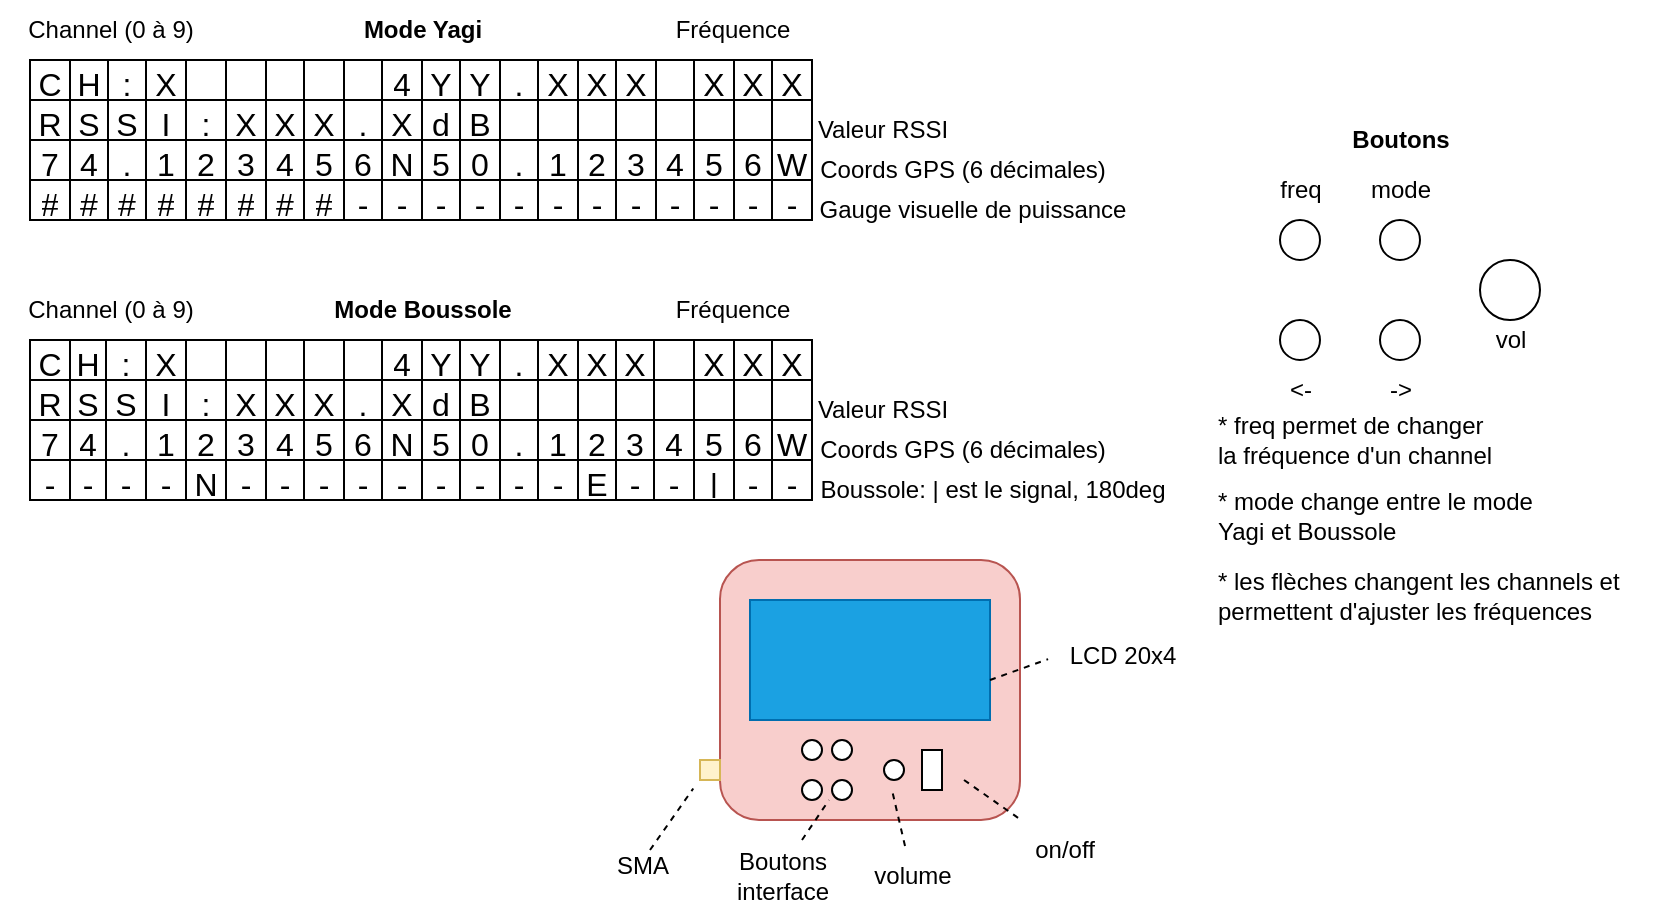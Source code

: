 <mxfile version="24.8.4">
  <diagram name="Page-1" id="e6TIBDmYMd1l1q2YBbrU">
    <mxGraphModel dx="1195" dy="615" grid="1" gridSize="10" guides="1" tooltips="1" connect="1" arrows="1" fold="1" page="1" pageScale="1" pageWidth="827" pageHeight="1169" math="0" shadow="0">
      <root>
        <mxCell id="0" />
        <mxCell id="1" parent="0" />
        <mxCell id="9NdUksTB03w-y8b6HVBz-41" value="" style="shape=table;startSize=0;container=1;collapsible=0;childLayout=tableLayout;fontSize=16;swimlaneLine=1;" vertex="1" parent="1">
          <mxGeometry x="15" y="30" width="391" height="80" as="geometry" />
        </mxCell>
        <mxCell id="9NdUksTB03w-y8b6HVBz-42" value="" style="shape=tableRow;horizontal=0;startSize=0;swimlaneHead=0;swimlaneBody=0;strokeColor=inherit;top=0;left=0;bottom=0;right=0;collapsible=0;dropTarget=0;fillColor=none;points=[[0,0.5],[1,0.5]];portConstraint=eastwest;fontSize=16;" vertex="1" parent="9NdUksTB03w-y8b6HVBz-41">
          <mxGeometry width="391" height="20" as="geometry" />
        </mxCell>
        <mxCell id="9NdUksTB03w-y8b6HVBz-78" value="C" style="shape=partialRectangle;html=1;whiteSpace=wrap;connectable=0;strokeColor=inherit;overflow=hidden;fillColor=none;top=0;left=0;bottom=0;right=0;pointerEvents=1;fontSize=16;" vertex="1" parent="9NdUksTB03w-y8b6HVBz-42">
          <mxGeometry width="20" height="20" as="geometry">
            <mxRectangle width="20" height="20" as="alternateBounds" />
          </mxGeometry>
        </mxCell>
        <mxCell id="9NdUksTB03w-y8b6HVBz-74" value="H" style="shape=partialRectangle;html=1;whiteSpace=wrap;connectable=0;strokeColor=inherit;overflow=hidden;fillColor=none;top=0;left=0;bottom=0;right=0;pointerEvents=1;fontSize=16;" vertex="1" parent="9NdUksTB03w-y8b6HVBz-42">
          <mxGeometry x="20" width="19" height="20" as="geometry">
            <mxRectangle width="19" height="20" as="alternateBounds" />
          </mxGeometry>
        </mxCell>
        <mxCell id="9NdUksTB03w-y8b6HVBz-70" value=":" style="shape=partialRectangle;html=1;whiteSpace=wrap;connectable=0;strokeColor=inherit;overflow=hidden;fillColor=none;top=0;left=0;bottom=0;right=0;pointerEvents=1;fontSize=16;" vertex="1" parent="9NdUksTB03w-y8b6HVBz-42">
          <mxGeometry x="39" width="19" height="20" as="geometry">
            <mxRectangle width="19" height="20" as="alternateBounds" />
          </mxGeometry>
        </mxCell>
        <mxCell id="9NdUksTB03w-y8b6HVBz-66" value="X" style="shape=partialRectangle;html=1;whiteSpace=wrap;connectable=0;strokeColor=inherit;overflow=hidden;fillColor=none;top=0;left=0;bottom=0;right=0;pointerEvents=1;fontSize=16;" vertex="1" parent="9NdUksTB03w-y8b6HVBz-42">
          <mxGeometry x="58" width="20" height="20" as="geometry">
            <mxRectangle width="20" height="20" as="alternateBounds" />
          </mxGeometry>
        </mxCell>
        <mxCell id="9NdUksTB03w-y8b6HVBz-54" style="shape=partialRectangle;html=1;whiteSpace=wrap;connectable=0;strokeColor=inherit;overflow=hidden;fillColor=none;top=0;left=0;bottom=0;right=0;pointerEvents=1;fontSize=16;" vertex="1" parent="9NdUksTB03w-y8b6HVBz-42">
          <mxGeometry x="78" width="20" height="20" as="geometry">
            <mxRectangle width="20" height="20" as="alternateBounds" />
          </mxGeometry>
        </mxCell>
        <mxCell id="9NdUksTB03w-y8b6HVBz-43" value="" style="shape=partialRectangle;html=1;whiteSpace=wrap;connectable=0;strokeColor=inherit;overflow=hidden;fillColor=none;top=0;left=0;bottom=0;right=0;pointerEvents=1;fontSize=16;" vertex="1" parent="9NdUksTB03w-y8b6HVBz-42">
          <mxGeometry x="98" width="20" height="20" as="geometry">
            <mxRectangle width="20" height="20" as="alternateBounds" />
          </mxGeometry>
        </mxCell>
        <mxCell id="9NdUksTB03w-y8b6HVBz-44" value="" style="shape=partialRectangle;html=1;whiteSpace=wrap;connectable=0;strokeColor=inherit;overflow=hidden;fillColor=none;top=0;left=0;bottom=0;right=0;pointerEvents=1;fontSize=16;" vertex="1" parent="9NdUksTB03w-y8b6HVBz-42">
          <mxGeometry x="118" width="19" height="20" as="geometry">
            <mxRectangle width="19" height="20" as="alternateBounds" />
          </mxGeometry>
        </mxCell>
        <mxCell id="9NdUksTB03w-y8b6HVBz-45" value="" style="shape=partialRectangle;html=1;whiteSpace=wrap;connectable=0;strokeColor=inherit;overflow=hidden;fillColor=none;top=0;left=0;bottom=0;right=0;pointerEvents=1;fontSize=16;" vertex="1" parent="9NdUksTB03w-y8b6HVBz-42">
          <mxGeometry x="137" width="20" height="20" as="geometry">
            <mxRectangle width="20" height="20" as="alternateBounds" />
          </mxGeometry>
        </mxCell>
        <mxCell id="9NdUksTB03w-y8b6HVBz-62" style="shape=partialRectangle;html=1;whiteSpace=wrap;connectable=0;strokeColor=inherit;overflow=hidden;fillColor=none;top=0;left=0;bottom=0;right=0;pointerEvents=1;fontSize=16;" vertex="1" parent="9NdUksTB03w-y8b6HVBz-42">
          <mxGeometry x="157" width="19" height="20" as="geometry">
            <mxRectangle width="19" height="20" as="alternateBounds" />
          </mxGeometry>
        </mxCell>
        <mxCell id="9NdUksTB03w-y8b6HVBz-82" value="4" style="shape=partialRectangle;html=1;whiteSpace=wrap;connectable=0;strokeColor=inherit;overflow=hidden;fillColor=none;top=0;left=0;bottom=0;right=0;pointerEvents=1;fontSize=16;" vertex="1" parent="9NdUksTB03w-y8b6HVBz-42">
          <mxGeometry x="176" width="20" height="20" as="geometry">
            <mxRectangle width="20" height="20" as="alternateBounds" />
          </mxGeometry>
        </mxCell>
        <mxCell id="9NdUksTB03w-y8b6HVBz-86" value="Y" style="shape=partialRectangle;html=1;whiteSpace=wrap;connectable=0;strokeColor=inherit;overflow=hidden;fillColor=none;top=0;left=0;bottom=0;right=0;pointerEvents=1;fontSize=16;" vertex="1" parent="9NdUksTB03w-y8b6HVBz-42">
          <mxGeometry x="196" width="19" height="20" as="geometry">
            <mxRectangle width="19" height="20" as="alternateBounds" />
          </mxGeometry>
        </mxCell>
        <mxCell id="9NdUksTB03w-y8b6HVBz-90" value="Y" style="shape=partialRectangle;html=1;whiteSpace=wrap;connectable=0;strokeColor=inherit;overflow=hidden;fillColor=none;top=0;left=0;bottom=0;right=0;pointerEvents=1;fontSize=16;" vertex="1" parent="9NdUksTB03w-y8b6HVBz-42">
          <mxGeometry x="215" width="20" height="20" as="geometry">
            <mxRectangle width="20" height="20" as="alternateBounds" />
          </mxGeometry>
        </mxCell>
        <mxCell id="9NdUksTB03w-y8b6HVBz-94" value="." style="shape=partialRectangle;html=1;whiteSpace=wrap;connectable=0;strokeColor=inherit;overflow=hidden;fillColor=none;top=0;left=0;bottom=0;right=0;pointerEvents=1;fontSize=16;" vertex="1" parent="9NdUksTB03w-y8b6HVBz-42">
          <mxGeometry x="235" width="19" height="20" as="geometry">
            <mxRectangle width="19" height="20" as="alternateBounds" />
          </mxGeometry>
        </mxCell>
        <mxCell id="9NdUksTB03w-y8b6HVBz-98" value="X" style="shape=partialRectangle;html=1;whiteSpace=wrap;connectable=0;strokeColor=inherit;overflow=hidden;fillColor=none;top=0;left=0;bottom=0;right=0;pointerEvents=1;fontSize=16;" vertex="1" parent="9NdUksTB03w-y8b6HVBz-42">
          <mxGeometry x="254" width="20" height="20" as="geometry">
            <mxRectangle width="20" height="20" as="alternateBounds" />
          </mxGeometry>
        </mxCell>
        <mxCell id="9NdUksTB03w-y8b6HVBz-102" value="X" style="shape=partialRectangle;html=1;whiteSpace=wrap;connectable=0;strokeColor=inherit;overflow=hidden;fillColor=none;top=0;left=0;bottom=0;right=0;pointerEvents=1;fontSize=16;" vertex="1" parent="9NdUksTB03w-y8b6HVBz-42">
          <mxGeometry x="274" width="19" height="20" as="geometry">
            <mxRectangle width="19" height="20" as="alternateBounds" />
          </mxGeometry>
        </mxCell>
        <mxCell id="9NdUksTB03w-y8b6HVBz-106" value="X" style="shape=partialRectangle;html=1;whiteSpace=wrap;connectable=0;strokeColor=inherit;overflow=hidden;fillColor=none;top=0;left=0;bottom=0;right=0;pointerEvents=1;fontSize=16;" vertex="1" parent="9NdUksTB03w-y8b6HVBz-42">
          <mxGeometry x="293" width="20" height="20" as="geometry">
            <mxRectangle width="20" height="20" as="alternateBounds" />
          </mxGeometry>
        </mxCell>
        <mxCell id="9NdUksTB03w-y8b6HVBz-110" value="_" style="shape=partialRectangle;html=1;whiteSpace=wrap;connectable=0;strokeColor=inherit;overflow=hidden;fillColor=none;top=0;left=0;bottom=0;right=0;pointerEvents=1;fontSize=16;" vertex="1" parent="9NdUksTB03w-y8b6HVBz-42">
          <mxGeometry x="313" width="19" height="20" as="geometry">
            <mxRectangle width="19" height="20" as="alternateBounds" />
          </mxGeometry>
        </mxCell>
        <mxCell id="9NdUksTB03w-y8b6HVBz-114" value="X" style="shape=partialRectangle;html=1;whiteSpace=wrap;connectable=0;strokeColor=inherit;overflow=hidden;fillColor=none;top=0;left=0;bottom=0;right=0;pointerEvents=1;fontSize=16;" vertex="1" parent="9NdUksTB03w-y8b6HVBz-42">
          <mxGeometry x="332" width="20" height="20" as="geometry">
            <mxRectangle width="20" height="20" as="alternateBounds" />
          </mxGeometry>
        </mxCell>
        <mxCell id="9NdUksTB03w-y8b6HVBz-118" value="X" style="shape=partialRectangle;html=1;whiteSpace=wrap;connectable=0;strokeColor=inherit;overflow=hidden;fillColor=none;top=0;left=0;bottom=0;right=0;pointerEvents=1;fontSize=16;" vertex="1" parent="9NdUksTB03w-y8b6HVBz-42">
          <mxGeometry x="352" width="19" height="20" as="geometry">
            <mxRectangle width="19" height="20" as="alternateBounds" />
          </mxGeometry>
        </mxCell>
        <mxCell id="9NdUksTB03w-y8b6HVBz-122" value="X" style="shape=partialRectangle;html=1;whiteSpace=wrap;connectable=0;strokeColor=inherit;overflow=hidden;fillColor=none;top=0;left=0;bottom=0;right=0;pointerEvents=1;fontSize=16;" vertex="1" parent="9NdUksTB03w-y8b6HVBz-42">
          <mxGeometry x="371" width="20" height="20" as="geometry">
            <mxRectangle width="20" height="20" as="alternateBounds" />
          </mxGeometry>
        </mxCell>
        <mxCell id="9NdUksTB03w-y8b6HVBz-46" value="" style="shape=tableRow;horizontal=0;startSize=0;swimlaneHead=0;swimlaneBody=0;strokeColor=inherit;top=0;left=0;bottom=0;right=0;collapsible=0;dropTarget=0;fillColor=none;points=[[0,0.5],[1,0.5]];portConstraint=eastwest;fontSize=16;" vertex="1" parent="9NdUksTB03w-y8b6HVBz-41">
          <mxGeometry y="20" width="391" height="20" as="geometry" />
        </mxCell>
        <mxCell id="9NdUksTB03w-y8b6HVBz-79" value="R" style="shape=partialRectangle;html=1;whiteSpace=wrap;connectable=0;strokeColor=inherit;overflow=hidden;fillColor=none;top=0;left=0;bottom=0;right=0;pointerEvents=1;fontSize=16;" vertex="1" parent="9NdUksTB03w-y8b6HVBz-46">
          <mxGeometry width="20" height="20" as="geometry">
            <mxRectangle width="20" height="20" as="alternateBounds" />
          </mxGeometry>
        </mxCell>
        <mxCell id="9NdUksTB03w-y8b6HVBz-75" value="S" style="shape=partialRectangle;html=1;whiteSpace=wrap;connectable=0;strokeColor=inherit;overflow=hidden;fillColor=none;top=0;left=0;bottom=0;right=0;pointerEvents=1;fontSize=16;" vertex="1" parent="9NdUksTB03w-y8b6HVBz-46">
          <mxGeometry x="20" width="19" height="20" as="geometry">
            <mxRectangle width="19" height="20" as="alternateBounds" />
          </mxGeometry>
        </mxCell>
        <mxCell id="9NdUksTB03w-y8b6HVBz-71" value="S" style="shape=partialRectangle;html=1;whiteSpace=wrap;connectable=0;strokeColor=inherit;overflow=hidden;fillColor=none;top=0;left=0;bottom=0;right=0;pointerEvents=1;fontSize=16;" vertex="1" parent="9NdUksTB03w-y8b6HVBz-46">
          <mxGeometry x="39" width="19" height="20" as="geometry">
            <mxRectangle width="19" height="20" as="alternateBounds" />
          </mxGeometry>
        </mxCell>
        <mxCell id="9NdUksTB03w-y8b6HVBz-67" value="I" style="shape=partialRectangle;html=1;whiteSpace=wrap;connectable=0;strokeColor=inherit;overflow=hidden;fillColor=none;top=0;left=0;bottom=0;right=0;pointerEvents=1;fontSize=16;" vertex="1" parent="9NdUksTB03w-y8b6HVBz-46">
          <mxGeometry x="58" width="20" height="20" as="geometry">
            <mxRectangle width="20" height="20" as="alternateBounds" />
          </mxGeometry>
        </mxCell>
        <mxCell id="9NdUksTB03w-y8b6HVBz-55" value=":" style="shape=partialRectangle;html=1;whiteSpace=wrap;connectable=0;strokeColor=inherit;overflow=hidden;fillColor=none;top=0;left=0;bottom=0;right=0;pointerEvents=1;fontSize=16;" vertex="1" parent="9NdUksTB03w-y8b6HVBz-46">
          <mxGeometry x="78" width="20" height="20" as="geometry">
            <mxRectangle width="20" height="20" as="alternateBounds" />
          </mxGeometry>
        </mxCell>
        <mxCell id="9NdUksTB03w-y8b6HVBz-47" value="X" style="shape=partialRectangle;html=1;whiteSpace=wrap;connectable=0;strokeColor=inherit;overflow=hidden;fillColor=none;top=0;left=0;bottom=0;right=0;pointerEvents=1;fontSize=16;" vertex="1" parent="9NdUksTB03w-y8b6HVBz-46">
          <mxGeometry x="98" width="20" height="20" as="geometry">
            <mxRectangle width="20" height="20" as="alternateBounds" />
          </mxGeometry>
        </mxCell>
        <mxCell id="9NdUksTB03w-y8b6HVBz-48" value="X" style="shape=partialRectangle;html=1;whiteSpace=wrap;connectable=0;strokeColor=inherit;overflow=hidden;fillColor=none;top=0;left=0;bottom=0;right=0;pointerEvents=1;fontSize=16;" vertex="1" parent="9NdUksTB03w-y8b6HVBz-46">
          <mxGeometry x="118" width="19" height="20" as="geometry">
            <mxRectangle width="19" height="20" as="alternateBounds" />
          </mxGeometry>
        </mxCell>
        <mxCell id="9NdUksTB03w-y8b6HVBz-49" value="X" style="shape=partialRectangle;html=1;whiteSpace=wrap;connectable=0;strokeColor=inherit;overflow=hidden;fillColor=none;top=0;left=0;bottom=0;right=0;pointerEvents=1;fontSize=16;" vertex="1" parent="9NdUksTB03w-y8b6HVBz-46">
          <mxGeometry x="137" width="20" height="20" as="geometry">
            <mxRectangle width="20" height="20" as="alternateBounds" />
          </mxGeometry>
        </mxCell>
        <mxCell id="9NdUksTB03w-y8b6HVBz-63" value="." style="shape=partialRectangle;html=1;whiteSpace=wrap;connectable=0;strokeColor=inherit;overflow=hidden;fillColor=none;top=0;left=0;bottom=0;right=0;pointerEvents=1;fontSize=16;" vertex="1" parent="9NdUksTB03w-y8b6HVBz-46">
          <mxGeometry x="157" width="19" height="20" as="geometry">
            <mxRectangle width="19" height="20" as="alternateBounds" />
          </mxGeometry>
        </mxCell>
        <mxCell id="9NdUksTB03w-y8b6HVBz-83" value="X" style="shape=partialRectangle;html=1;whiteSpace=wrap;connectable=0;strokeColor=inherit;overflow=hidden;fillColor=none;top=0;left=0;bottom=0;right=0;pointerEvents=1;fontSize=16;" vertex="1" parent="9NdUksTB03w-y8b6HVBz-46">
          <mxGeometry x="176" width="20" height="20" as="geometry">
            <mxRectangle width="20" height="20" as="alternateBounds" />
          </mxGeometry>
        </mxCell>
        <mxCell id="9NdUksTB03w-y8b6HVBz-87" value="d" style="shape=partialRectangle;html=1;whiteSpace=wrap;connectable=0;strokeColor=inherit;overflow=hidden;fillColor=none;top=0;left=0;bottom=0;right=0;pointerEvents=1;fontSize=16;" vertex="1" parent="9NdUksTB03w-y8b6HVBz-46">
          <mxGeometry x="196" width="19" height="20" as="geometry">
            <mxRectangle width="19" height="20" as="alternateBounds" />
          </mxGeometry>
        </mxCell>
        <mxCell id="9NdUksTB03w-y8b6HVBz-91" value="B" style="shape=partialRectangle;html=1;whiteSpace=wrap;connectable=0;strokeColor=inherit;overflow=hidden;fillColor=none;top=0;left=0;bottom=0;right=0;pointerEvents=1;fontSize=16;" vertex="1" parent="9NdUksTB03w-y8b6HVBz-46">
          <mxGeometry x="215" width="20" height="20" as="geometry">
            <mxRectangle width="20" height="20" as="alternateBounds" />
          </mxGeometry>
        </mxCell>
        <mxCell id="9NdUksTB03w-y8b6HVBz-95" style="shape=partialRectangle;html=1;whiteSpace=wrap;connectable=0;strokeColor=inherit;overflow=hidden;fillColor=none;top=0;left=0;bottom=0;right=0;pointerEvents=1;fontSize=16;" vertex="1" parent="9NdUksTB03w-y8b6HVBz-46">
          <mxGeometry x="235" width="19" height="20" as="geometry">
            <mxRectangle width="19" height="20" as="alternateBounds" />
          </mxGeometry>
        </mxCell>
        <mxCell id="9NdUksTB03w-y8b6HVBz-99" style="shape=partialRectangle;html=1;whiteSpace=wrap;connectable=0;strokeColor=inherit;overflow=hidden;fillColor=none;top=0;left=0;bottom=0;right=0;pointerEvents=1;fontSize=16;" vertex="1" parent="9NdUksTB03w-y8b6HVBz-46">
          <mxGeometry x="254" width="20" height="20" as="geometry">
            <mxRectangle width="20" height="20" as="alternateBounds" />
          </mxGeometry>
        </mxCell>
        <mxCell id="9NdUksTB03w-y8b6HVBz-103" style="shape=partialRectangle;html=1;whiteSpace=wrap;connectable=0;strokeColor=inherit;overflow=hidden;fillColor=none;top=0;left=0;bottom=0;right=0;pointerEvents=1;fontSize=16;" vertex="1" parent="9NdUksTB03w-y8b6HVBz-46">
          <mxGeometry x="274" width="19" height="20" as="geometry">
            <mxRectangle width="19" height="20" as="alternateBounds" />
          </mxGeometry>
        </mxCell>
        <mxCell id="9NdUksTB03w-y8b6HVBz-107" style="shape=partialRectangle;html=1;whiteSpace=wrap;connectable=0;strokeColor=inherit;overflow=hidden;fillColor=none;top=0;left=0;bottom=0;right=0;pointerEvents=1;fontSize=16;" vertex="1" parent="9NdUksTB03w-y8b6HVBz-46">
          <mxGeometry x="293" width="20" height="20" as="geometry">
            <mxRectangle width="20" height="20" as="alternateBounds" />
          </mxGeometry>
        </mxCell>
        <mxCell id="9NdUksTB03w-y8b6HVBz-111" style="shape=partialRectangle;html=1;whiteSpace=wrap;connectable=0;strokeColor=inherit;overflow=hidden;fillColor=none;top=0;left=0;bottom=0;right=0;pointerEvents=1;fontSize=16;" vertex="1" parent="9NdUksTB03w-y8b6HVBz-46">
          <mxGeometry x="313" width="19" height="20" as="geometry">
            <mxRectangle width="19" height="20" as="alternateBounds" />
          </mxGeometry>
        </mxCell>
        <mxCell id="9NdUksTB03w-y8b6HVBz-115" style="shape=partialRectangle;html=1;whiteSpace=wrap;connectable=0;strokeColor=inherit;overflow=hidden;fillColor=none;top=0;left=0;bottom=0;right=0;pointerEvents=1;fontSize=16;" vertex="1" parent="9NdUksTB03w-y8b6HVBz-46">
          <mxGeometry x="332" width="20" height="20" as="geometry">
            <mxRectangle width="20" height="20" as="alternateBounds" />
          </mxGeometry>
        </mxCell>
        <mxCell id="9NdUksTB03w-y8b6HVBz-119" style="shape=partialRectangle;html=1;whiteSpace=wrap;connectable=0;strokeColor=inherit;overflow=hidden;fillColor=none;top=0;left=0;bottom=0;right=0;pointerEvents=1;fontSize=16;" vertex="1" parent="9NdUksTB03w-y8b6HVBz-46">
          <mxGeometry x="352" width="19" height="20" as="geometry">
            <mxRectangle width="19" height="20" as="alternateBounds" />
          </mxGeometry>
        </mxCell>
        <mxCell id="9NdUksTB03w-y8b6HVBz-123" style="shape=partialRectangle;html=1;whiteSpace=wrap;connectable=0;strokeColor=inherit;overflow=hidden;fillColor=none;top=0;left=0;bottom=0;right=0;pointerEvents=1;fontSize=16;" vertex="1" parent="9NdUksTB03w-y8b6HVBz-46">
          <mxGeometry x="371" width="20" height="20" as="geometry">
            <mxRectangle width="20" height="20" as="alternateBounds" />
          </mxGeometry>
        </mxCell>
        <mxCell id="9NdUksTB03w-y8b6HVBz-50" value="" style="shape=tableRow;horizontal=0;startSize=0;swimlaneHead=0;swimlaneBody=0;strokeColor=inherit;top=0;left=0;bottom=0;right=0;collapsible=0;dropTarget=0;fillColor=none;points=[[0,0.5],[1,0.5]];portConstraint=eastwest;fontSize=16;" vertex="1" parent="9NdUksTB03w-y8b6HVBz-41">
          <mxGeometry y="40" width="391" height="20" as="geometry" />
        </mxCell>
        <mxCell id="9NdUksTB03w-y8b6HVBz-80" value="7" style="shape=partialRectangle;html=1;whiteSpace=wrap;connectable=0;strokeColor=inherit;overflow=hidden;fillColor=none;top=0;left=0;bottom=0;right=0;pointerEvents=1;fontSize=16;" vertex="1" parent="9NdUksTB03w-y8b6HVBz-50">
          <mxGeometry width="20" height="20" as="geometry">
            <mxRectangle width="20" height="20" as="alternateBounds" />
          </mxGeometry>
        </mxCell>
        <mxCell id="9NdUksTB03w-y8b6HVBz-76" value="4" style="shape=partialRectangle;html=1;whiteSpace=wrap;connectable=0;strokeColor=inherit;overflow=hidden;fillColor=none;top=0;left=0;bottom=0;right=0;pointerEvents=1;fontSize=16;" vertex="1" parent="9NdUksTB03w-y8b6HVBz-50">
          <mxGeometry x="20" width="19" height="20" as="geometry">
            <mxRectangle width="19" height="20" as="alternateBounds" />
          </mxGeometry>
        </mxCell>
        <mxCell id="9NdUksTB03w-y8b6HVBz-72" value="." style="shape=partialRectangle;html=1;whiteSpace=wrap;connectable=0;strokeColor=inherit;overflow=hidden;fillColor=none;top=0;left=0;bottom=0;right=0;pointerEvents=1;fontSize=16;" vertex="1" parent="9NdUksTB03w-y8b6HVBz-50">
          <mxGeometry x="39" width="19" height="20" as="geometry">
            <mxRectangle width="19" height="20" as="alternateBounds" />
          </mxGeometry>
        </mxCell>
        <mxCell id="9NdUksTB03w-y8b6HVBz-68" value="1" style="shape=partialRectangle;html=1;whiteSpace=wrap;connectable=0;strokeColor=inherit;overflow=hidden;fillColor=none;top=0;left=0;bottom=0;right=0;pointerEvents=1;fontSize=16;" vertex="1" parent="9NdUksTB03w-y8b6HVBz-50">
          <mxGeometry x="58" width="20" height="20" as="geometry">
            <mxRectangle width="20" height="20" as="alternateBounds" />
          </mxGeometry>
        </mxCell>
        <mxCell id="9NdUksTB03w-y8b6HVBz-56" value="2" style="shape=partialRectangle;html=1;whiteSpace=wrap;connectable=0;strokeColor=inherit;overflow=hidden;fillColor=none;top=0;left=0;bottom=0;right=0;pointerEvents=1;fontSize=16;" vertex="1" parent="9NdUksTB03w-y8b6HVBz-50">
          <mxGeometry x="78" width="20" height="20" as="geometry">
            <mxRectangle width="20" height="20" as="alternateBounds" />
          </mxGeometry>
        </mxCell>
        <mxCell id="9NdUksTB03w-y8b6HVBz-51" value="3" style="shape=partialRectangle;html=1;whiteSpace=wrap;connectable=0;strokeColor=inherit;overflow=hidden;fillColor=none;top=0;left=0;bottom=0;right=0;pointerEvents=1;fontSize=16;" vertex="1" parent="9NdUksTB03w-y8b6HVBz-50">
          <mxGeometry x="98" width="20" height="20" as="geometry">
            <mxRectangle width="20" height="20" as="alternateBounds" />
          </mxGeometry>
        </mxCell>
        <mxCell id="9NdUksTB03w-y8b6HVBz-52" value="4" style="shape=partialRectangle;html=1;whiteSpace=wrap;connectable=0;strokeColor=inherit;overflow=hidden;fillColor=none;top=0;left=0;bottom=0;right=0;pointerEvents=1;fontSize=16;" vertex="1" parent="9NdUksTB03w-y8b6HVBz-50">
          <mxGeometry x="118" width="19" height="20" as="geometry">
            <mxRectangle width="19" height="20" as="alternateBounds" />
          </mxGeometry>
        </mxCell>
        <mxCell id="9NdUksTB03w-y8b6HVBz-53" value="5" style="shape=partialRectangle;html=1;whiteSpace=wrap;connectable=0;strokeColor=inherit;overflow=hidden;fillColor=none;top=0;left=0;bottom=0;right=0;pointerEvents=1;fontSize=16;" vertex="1" parent="9NdUksTB03w-y8b6HVBz-50">
          <mxGeometry x="137" width="20" height="20" as="geometry">
            <mxRectangle width="20" height="20" as="alternateBounds" />
          </mxGeometry>
        </mxCell>
        <mxCell id="9NdUksTB03w-y8b6HVBz-64" value="6" style="shape=partialRectangle;html=1;whiteSpace=wrap;connectable=0;strokeColor=inherit;overflow=hidden;fillColor=none;top=0;left=0;bottom=0;right=0;pointerEvents=1;fontSize=16;" vertex="1" parent="9NdUksTB03w-y8b6HVBz-50">
          <mxGeometry x="157" width="19" height="20" as="geometry">
            <mxRectangle width="19" height="20" as="alternateBounds" />
          </mxGeometry>
        </mxCell>
        <mxCell id="9NdUksTB03w-y8b6HVBz-84" value="N" style="shape=partialRectangle;html=1;whiteSpace=wrap;connectable=0;strokeColor=inherit;overflow=hidden;fillColor=none;top=0;left=0;bottom=0;right=0;pointerEvents=1;fontSize=16;" vertex="1" parent="9NdUksTB03w-y8b6HVBz-50">
          <mxGeometry x="176" width="20" height="20" as="geometry">
            <mxRectangle width="20" height="20" as="alternateBounds" />
          </mxGeometry>
        </mxCell>
        <mxCell id="9NdUksTB03w-y8b6HVBz-88" value="5" style="shape=partialRectangle;html=1;whiteSpace=wrap;connectable=0;strokeColor=inherit;overflow=hidden;fillColor=none;top=0;left=0;bottom=0;right=0;pointerEvents=1;fontSize=16;" vertex="1" parent="9NdUksTB03w-y8b6HVBz-50">
          <mxGeometry x="196" width="19" height="20" as="geometry">
            <mxRectangle width="19" height="20" as="alternateBounds" />
          </mxGeometry>
        </mxCell>
        <mxCell id="9NdUksTB03w-y8b6HVBz-92" value="0" style="shape=partialRectangle;html=1;whiteSpace=wrap;connectable=0;strokeColor=inherit;overflow=hidden;fillColor=none;top=0;left=0;bottom=0;right=0;pointerEvents=1;fontSize=16;" vertex="1" parent="9NdUksTB03w-y8b6HVBz-50">
          <mxGeometry x="215" width="20" height="20" as="geometry">
            <mxRectangle width="20" height="20" as="alternateBounds" />
          </mxGeometry>
        </mxCell>
        <mxCell id="9NdUksTB03w-y8b6HVBz-96" value="." style="shape=partialRectangle;html=1;whiteSpace=wrap;connectable=0;strokeColor=inherit;overflow=hidden;fillColor=none;top=0;left=0;bottom=0;right=0;pointerEvents=1;fontSize=16;" vertex="1" parent="9NdUksTB03w-y8b6HVBz-50">
          <mxGeometry x="235" width="19" height="20" as="geometry">
            <mxRectangle width="19" height="20" as="alternateBounds" />
          </mxGeometry>
        </mxCell>
        <mxCell id="9NdUksTB03w-y8b6HVBz-100" value="1" style="shape=partialRectangle;html=1;whiteSpace=wrap;connectable=0;strokeColor=inherit;overflow=hidden;fillColor=none;top=0;left=0;bottom=0;right=0;pointerEvents=1;fontSize=16;" vertex="1" parent="9NdUksTB03w-y8b6HVBz-50">
          <mxGeometry x="254" width="20" height="20" as="geometry">
            <mxRectangle width="20" height="20" as="alternateBounds" />
          </mxGeometry>
        </mxCell>
        <mxCell id="9NdUksTB03w-y8b6HVBz-104" value="2" style="shape=partialRectangle;html=1;whiteSpace=wrap;connectable=0;strokeColor=inherit;overflow=hidden;fillColor=none;top=0;left=0;bottom=0;right=0;pointerEvents=1;fontSize=16;" vertex="1" parent="9NdUksTB03w-y8b6HVBz-50">
          <mxGeometry x="274" width="19" height="20" as="geometry">
            <mxRectangle width="19" height="20" as="alternateBounds" />
          </mxGeometry>
        </mxCell>
        <mxCell id="9NdUksTB03w-y8b6HVBz-108" value="3" style="shape=partialRectangle;html=1;whiteSpace=wrap;connectable=0;strokeColor=inherit;overflow=hidden;fillColor=none;top=0;left=0;bottom=0;right=0;pointerEvents=1;fontSize=16;" vertex="1" parent="9NdUksTB03w-y8b6HVBz-50">
          <mxGeometry x="293" width="20" height="20" as="geometry">
            <mxRectangle width="20" height="20" as="alternateBounds" />
          </mxGeometry>
        </mxCell>
        <mxCell id="9NdUksTB03w-y8b6HVBz-112" value="4" style="shape=partialRectangle;html=1;whiteSpace=wrap;connectable=0;strokeColor=inherit;overflow=hidden;fillColor=none;top=0;left=0;bottom=0;right=0;pointerEvents=1;fontSize=16;" vertex="1" parent="9NdUksTB03w-y8b6HVBz-50">
          <mxGeometry x="313" width="19" height="20" as="geometry">
            <mxRectangle width="19" height="20" as="alternateBounds" />
          </mxGeometry>
        </mxCell>
        <mxCell id="9NdUksTB03w-y8b6HVBz-116" value="5" style="shape=partialRectangle;html=1;whiteSpace=wrap;connectable=0;strokeColor=inherit;overflow=hidden;fillColor=none;top=0;left=0;bottom=0;right=0;pointerEvents=1;fontSize=16;" vertex="1" parent="9NdUksTB03w-y8b6HVBz-50">
          <mxGeometry x="332" width="20" height="20" as="geometry">
            <mxRectangle width="20" height="20" as="alternateBounds" />
          </mxGeometry>
        </mxCell>
        <mxCell id="9NdUksTB03w-y8b6HVBz-120" value="6" style="shape=partialRectangle;html=1;whiteSpace=wrap;connectable=0;strokeColor=inherit;overflow=hidden;fillColor=none;top=0;left=0;bottom=0;right=0;pointerEvents=1;fontSize=16;" vertex="1" parent="9NdUksTB03w-y8b6HVBz-50">
          <mxGeometry x="352" width="19" height="20" as="geometry">
            <mxRectangle width="19" height="20" as="alternateBounds" />
          </mxGeometry>
        </mxCell>
        <mxCell id="9NdUksTB03w-y8b6HVBz-124" value="W" style="shape=partialRectangle;html=1;whiteSpace=wrap;connectable=0;strokeColor=inherit;overflow=hidden;fillColor=none;top=0;left=0;bottom=0;right=0;pointerEvents=1;fontSize=16;" vertex="1" parent="9NdUksTB03w-y8b6HVBz-50">
          <mxGeometry x="371" width="20" height="20" as="geometry">
            <mxRectangle width="20" height="20" as="alternateBounds" />
          </mxGeometry>
        </mxCell>
        <mxCell id="9NdUksTB03w-y8b6HVBz-57" style="shape=tableRow;horizontal=0;startSize=0;swimlaneHead=0;swimlaneBody=0;strokeColor=inherit;top=0;left=0;bottom=0;right=0;collapsible=0;dropTarget=0;fillColor=none;points=[[0,0.5],[1,0.5]];portConstraint=eastwest;fontSize=16;" vertex="1" parent="9NdUksTB03w-y8b6HVBz-41">
          <mxGeometry y="60" width="391" height="20" as="geometry" />
        </mxCell>
        <mxCell id="9NdUksTB03w-y8b6HVBz-81" value="#" style="shape=partialRectangle;html=1;whiteSpace=wrap;connectable=0;strokeColor=inherit;overflow=hidden;fillColor=none;top=0;left=0;bottom=0;right=0;pointerEvents=1;fontSize=16;" vertex="1" parent="9NdUksTB03w-y8b6HVBz-57">
          <mxGeometry width="20" height="20" as="geometry">
            <mxRectangle width="20" height="20" as="alternateBounds" />
          </mxGeometry>
        </mxCell>
        <mxCell id="9NdUksTB03w-y8b6HVBz-77" value="#" style="shape=partialRectangle;html=1;whiteSpace=wrap;connectable=0;strokeColor=inherit;overflow=hidden;fillColor=none;top=0;left=0;bottom=0;right=0;pointerEvents=1;fontSize=16;" vertex="1" parent="9NdUksTB03w-y8b6HVBz-57">
          <mxGeometry x="20" width="19" height="20" as="geometry">
            <mxRectangle width="19" height="20" as="alternateBounds" />
          </mxGeometry>
        </mxCell>
        <mxCell id="9NdUksTB03w-y8b6HVBz-73" value="#" style="shape=partialRectangle;html=1;whiteSpace=wrap;connectable=0;strokeColor=inherit;overflow=hidden;fillColor=none;top=0;left=0;bottom=0;right=0;pointerEvents=1;fontSize=16;" vertex="1" parent="9NdUksTB03w-y8b6HVBz-57">
          <mxGeometry x="39" width="19" height="20" as="geometry">
            <mxRectangle width="19" height="20" as="alternateBounds" />
          </mxGeometry>
        </mxCell>
        <mxCell id="9NdUksTB03w-y8b6HVBz-69" value="#" style="shape=partialRectangle;html=1;whiteSpace=wrap;connectable=0;strokeColor=inherit;overflow=hidden;fillColor=none;top=0;left=0;bottom=0;right=0;pointerEvents=1;fontSize=16;" vertex="1" parent="9NdUksTB03w-y8b6HVBz-57">
          <mxGeometry x="58" width="20" height="20" as="geometry">
            <mxRectangle width="20" height="20" as="alternateBounds" />
          </mxGeometry>
        </mxCell>
        <mxCell id="9NdUksTB03w-y8b6HVBz-58" value="#" style="shape=partialRectangle;html=1;whiteSpace=wrap;connectable=0;strokeColor=inherit;overflow=hidden;fillColor=none;top=0;left=0;bottom=0;right=0;pointerEvents=1;fontSize=16;" vertex="1" parent="9NdUksTB03w-y8b6HVBz-57">
          <mxGeometry x="78" width="20" height="20" as="geometry">
            <mxRectangle width="20" height="20" as="alternateBounds" />
          </mxGeometry>
        </mxCell>
        <mxCell id="9NdUksTB03w-y8b6HVBz-59" value="#" style="shape=partialRectangle;html=1;whiteSpace=wrap;connectable=0;strokeColor=inherit;overflow=hidden;fillColor=none;top=0;left=0;bottom=0;right=0;pointerEvents=1;fontSize=16;" vertex="1" parent="9NdUksTB03w-y8b6HVBz-57">
          <mxGeometry x="98" width="20" height="20" as="geometry">
            <mxRectangle width="20" height="20" as="alternateBounds" />
          </mxGeometry>
        </mxCell>
        <mxCell id="9NdUksTB03w-y8b6HVBz-60" value="#" style="shape=partialRectangle;html=1;whiteSpace=wrap;connectable=0;strokeColor=inherit;overflow=hidden;fillColor=none;top=0;left=0;bottom=0;right=0;pointerEvents=1;fontSize=16;" vertex="1" parent="9NdUksTB03w-y8b6HVBz-57">
          <mxGeometry x="118" width="19" height="20" as="geometry">
            <mxRectangle width="19" height="20" as="alternateBounds" />
          </mxGeometry>
        </mxCell>
        <mxCell id="9NdUksTB03w-y8b6HVBz-61" value="#" style="shape=partialRectangle;html=1;whiteSpace=wrap;connectable=0;strokeColor=inherit;overflow=hidden;fillColor=none;top=0;left=0;bottom=0;right=0;pointerEvents=1;fontSize=16;" vertex="1" parent="9NdUksTB03w-y8b6HVBz-57">
          <mxGeometry x="137" width="20" height="20" as="geometry">
            <mxRectangle width="20" height="20" as="alternateBounds" />
          </mxGeometry>
        </mxCell>
        <mxCell id="9NdUksTB03w-y8b6HVBz-65" value="-" style="shape=partialRectangle;html=1;whiteSpace=wrap;connectable=0;strokeColor=inherit;overflow=hidden;fillColor=none;top=0;left=0;bottom=0;right=0;pointerEvents=1;fontSize=16;" vertex="1" parent="9NdUksTB03w-y8b6HVBz-57">
          <mxGeometry x="157" width="19" height="20" as="geometry">
            <mxRectangle width="19" height="20" as="alternateBounds" />
          </mxGeometry>
        </mxCell>
        <mxCell id="9NdUksTB03w-y8b6HVBz-85" value="-" style="shape=partialRectangle;html=1;whiteSpace=wrap;connectable=0;strokeColor=inherit;overflow=hidden;fillColor=none;top=0;left=0;bottom=0;right=0;pointerEvents=1;fontSize=16;" vertex="1" parent="9NdUksTB03w-y8b6HVBz-57">
          <mxGeometry x="176" width="20" height="20" as="geometry">
            <mxRectangle width="20" height="20" as="alternateBounds" />
          </mxGeometry>
        </mxCell>
        <mxCell id="9NdUksTB03w-y8b6HVBz-89" value="-" style="shape=partialRectangle;html=1;whiteSpace=wrap;connectable=0;strokeColor=inherit;overflow=hidden;fillColor=none;top=0;left=0;bottom=0;right=0;pointerEvents=1;fontSize=16;" vertex="1" parent="9NdUksTB03w-y8b6HVBz-57">
          <mxGeometry x="196" width="19" height="20" as="geometry">
            <mxRectangle width="19" height="20" as="alternateBounds" />
          </mxGeometry>
        </mxCell>
        <mxCell id="9NdUksTB03w-y8b6HVBz-93" value="-" style="shape=partialRectangle;html=1;whiteSpace=wrap;connectable=0;strokeColor=inherit;overflow=hidden;fillColor=none;top=0;left=0;bottom=0;right=0;pointerEvents=1;fontSize=16;" vertex="1" parent="9NdUksTB03w-y8b6HVBz-57">
          <mxGeometry x="215" width="20" height="20" as="geometry">
            <mxRectangle width="20" height="20" as="alternateBounds" />
          </mxGeometry>
        </mxCell>
        <mxCell id="9NdUksTB03w-y8b6HVBz-97" value="-" style="shape=partialRectangle;html=1;whiteSpace=wrap;connectable=0;strokeColor=inherit;overflow=hidden;fillColor=none;top=0;left=0;bottom=0;right=0;pointerEvents=1;fontSize=16;" vertex="1" parent="9NdUksTB03w-y8b6HVBz-57">
          <mxGeometry x="235" width="19" height="20" as="geometry">
            <mxRectangle width="19" height="20" as="alternateBounds" />
          </mxGeometry>
        </mxCell>
        <mxCell id="9NdUksTB03w-y8b6HVBz-101" value="-" style="shape=partialRectangle;html=1;whiteSpace=wrap;connectable=0;strokeColor=inherit;overflow=hidden;fillColor=none;top=0;left=0;bottom=0;right=0;pointerEvents=1;fontSize=16;" vertex="1" parent="9NdUksTB03w-y8b6HVBz-57">
          <mxGeometry x="254" width="20" height="20" as="geometry">
            <mxRectangle width="20" height="20" as="alternateBounds" />
          </mxGeometry>
        </mxCell>
        <mxCell id="9NdUksTB03w-y8b6HVBz-105" value="-" style="shape=partialRectangle;html=1;whiteSpace=wrap;connectable=0;strokeColor=inherit;overflow=hidden;fillColor=none;top=0;left=0;bottom=0;right=0;pointerEvents=1;fontSize=16;" vertex="1" parent="9NdUksTB03w-y8b6HVBz-57">
          <mxGeometry x="274" width="19" height="20" as="geometry">
            <mxRectangle width="19" height="20" as="alternateBounds" />
          </mxGeometry>
        </mxCell>
        <mxCell id="9NdUksTB03w-y8b6HVBz-109" value="-" style="shape=partialRectangle;html=1;whiteSpace=wrap;connectable=0;strokeColor=inherit;overflow=hidden;fillColor=none;top=0;left=0;bottom=0;right=0;pointerEvents=1;fontSize=16;" vertex="1" parent="9NdUksTB03w-y8b6HVBz-57">
          <mxGeometry x="293" width="20" height="20" as="geometry">
            <mxRectangle width="20" height="20" as="alternateBounds" />
          </mxGeometry>
        </mxCell>
        <mxCell id="9NdUksTB03w-y8b6HVBz-113" value="-" style="shape=partialRectangle;html=1;whiteSpace=wrap;connectable=0;strokeColor=inherit;overflow=hidden;fillColor=none;top=0;left=0;bottom=0;right=0;pointerEvents=1;fontSize=16;" vertex="1" parent="9NdUksTB03w-y8b6HVBz-57">
          <mxGeometry x="313" width="19" height="20" as="geometry">
            <mxRectangle width="19" height="20" as="alternateBounds" />
          </mxGeometry>
        </mxCell>
        <mxCell id="9NdUksTB03w-y8b6HVBz-117" value="-" style="shape=partialRectangle;html=1;whiteSpace=wrap;connectable=0;strokeColor=inherit;overflow=hidden;fillColor=none;top=0;left=0;bottom=0;right=0;pointerEvents=1;fontSize=16;" vertex="1" parent="9NdUksTB03w-y8b6HVBz-57">
          <mxGeometry x="332" width="20" height="20" as="geometry">
            <mxRectangle width="20" height="20" as="alternateBounds" />
          </mxGeometry>
        </mxCell>
        <mxCell id="9NdUksTB03w-y8b6HVBz-121" value="-" style="shape=partialRectangle;html=1;whiteSpace=wrap;connectable=0;strokeColor=inherit;overflow=hidden;fillColor=none;top=0;left=0;bottom=0;right=0;pointerEvents=1;fontSize=16;" vertex="1" parent="9NdUksTB03w-y8b6HVBz-57">
          <mxGeometry x="352" width="19" height="20" as="geometry">
            <mxRectangle width="19" height="20" as="alternateBounds" />
          </mxGeometry>
        </mxCell>
        <mxCell id="9NdUksTB03w-y8b6HVBz-125" value="-" style="shape=partialRectangle;html=1;whiteSpace=wrap;connectable=0;strokeColor=inherit;overflow=hidden;fillColor=none;top=0;left=0;bottom=0;right=0;pointerEvents=1;fontSize=16;" vertex="1" parent="9NdUksTB03w-y8b6HVBz-57">
          <mxGeometry x="371" width="20" height="20" as="geometry">
            <mxRectangle width="20" height="20" as="alternateBounds" />
          </mxGeometry>
        </mxCell>
        <mxCell id="9NdUksTB03w-y8b6HVBz-126" value="" style="shape=table;startSize=0;container=1;collapsible=0;childLayout=tableLayout;fontSize=16;swimlaneLine=1;" vertex="1" parent="1">
          <mxGeometry x="15" y="170" width="391" height="80" as="geometry" />
        </mxCell>
        <mxCell id="9NdUksTB03w-y8b6HVBz-127" value="" style="shape=tableRow;horizontal=0;startSize=0;swimlaneHead=0;swimlaneBody=0;strokeColor=inherit;top=0;left=0;bottom=0;right=0;collapsible=0;dropTarget=0;fillColor=none;points=[[0,0.5],[1,0.5]];portConstraint=eastwest;fontSize=16;" vertex="1" parent="9NdUksTB03w-y8b6HVBz-126">
          <mxGeometry width="391" height="20" as="geometry" />
        </mxCell>
        <mxCell id="9NdUksTB03w-y8b6HVBz-128" value="C" style="shape=partialRectangle;html=1;whiteSpace=wrap;connectable=0;strokeColor=inherit;overflow=hidden;fillColor=none;top=0;left=0;bottom=0;right=0;pointerEvents=1;fontSize=16;" vertex="1" parent="9NdUksTB03w-y8b6HVBz-127">
          <mxGeometry width="20" height="20" as="geometry">
            <mxRectangle width="20" height="20" as="alternateBounds" />
          </mxGeometry>
        </mxCell>
        <mxCell id="9NdUksTB03w-y8b6HVBz-129" value="H" style="shape=partialRectangle;html=1;whiteSpace=wrap;connectable=0;strokeColor=inherit;overflow=hidden;fillColor=none;top=0;left=0;bottom=0;right=0;pointerEvents=1;fontSize=16;" vertex="1" parent="9NdUksTB03w-y8b6HVBz-127">
          <mxGeometry x="20" width="18" height="20" as="geometry">
            <mxRectangle width="18" height="20" as="alternateBounds" />
          </mxGeometry>
        </mxCell>
        <mxCell id="9NdUksTB03w-y8b6HVBz-130" value=":" style="shape=partialRectangle;html=1;whiteSpace=wrap;connectable=0;strokeColor=inherit;overflow=hidden;fillColor=none;top=0;left=0;bottom=0;right=0;pointerEvents=1;fontSize=16;" vertex="1" parent="9NdUksTB03w-y8b6HVBz-127">
          <mxGeometry x="38" width="20" height="20" as="geometry">
            <mxRectangle width="20" height="20" as="alternateBounds" />
          </mxGeometry>
        </mxCell>
        <mxCell id="9NdUksTB03w-y8b6HVBz-131" value="X" style="shape=partialRectangle;html=1;whiteSpace=wrap;connectable=0;strokeColor=inherit;overflow=hidden;fillColor=none;top=0;left=0;bottom=0;right=0;pointerEvents=1;fontSize=16;" vertex="1" parent="9NdUksTB03w-y8b6HVBz-127">
          <mxGeometry x="58" width="20" height="20" as="geometry">
            <mxRectangle width="20" height="20" as="alternateBounds" />
          </mxGeometry>
        </mxCell>
        <mxCell id="9NdUksTB03w-y8b6HVBz-132" style="shape=partialRectangle;html=1;whiteSpace=wrap;connectable=0;strokeColor=inherit;overflow=hidden;fillColor=none;top=0;left=0;bottom=0;right=0;pointerEvents=1;fontSize=16;" vertex="1" parent="9NdUksTB03w-y8b6HVBz-127">
          <mxGeometry x="78" width="20" height="20" as="geometry">
            <mxRectangle width="20" height="20" as="alternateBounds" />
          </mxGeometry>
        </mxCell>
        <mxCell id="9NdUksTB03w-y8b6HVBz-133" value="" style="shape=partialRectangle;html=1;whiteSpace=wrap;connectable=0;strokeColor=inherit;overflow=hidden;fillColor=none;top=0;left=0;bottom=0;right=0;pointerEvents=1;fontSize=16;" vertex="1" parent="9NdUksTB03w-y8b6HVBz-127">
          <mxGeometry x="98" width="20" height="20" as="geometry">
            <mxRectangle width="20" height="20" as="alternateBounds" />
          </mxGeometry>
        </mxCell>
        <mxCell id="9NdUksTB03w-y8b6HVBz-134" value="" style="shape=partialRectangle;html=1;whiteSpace=wrap;connectable=0;strokeColor=inherit;overflow=hidden;fillColor=none;top=0;left=0;bottom=0;right=0;pointerEvents=1;fontSize=16;" vertex="1" parent="9NdUksTB03w-y8b6HVBz-127">
          <mxGeometry x="118" width="19" height="20" as="geometry">
            <mxRectangle width="19" height="20" as="alternateBounds" />
          </mxGeometry>
        </mxCell>
        <mxCell id="9NdUksTB03w-y8b6HVBz-135" value="" style="shape=partialRectangle;html=1;whiteSpace=wrap;connectable=0;strokeColor=inherit;overflow=hidden;fillColor=none;top=0;left=0;bottom=0;right=0;pointerEvents=1;fontSize=16;" vertex="1" parent="9NdUksTB03w-y8b6HVBz-127">
          <mxGeometry x="137" width="20" height="20" as="geometry">
            <mxRectangle width="20" height="20" as="alternateBounds" />
          </mxGeometry>
        </mxCell>
        <mxCell id="9NdUksTB03w-y8b6HVBz-136" style="shape=partialRectangle;html=1;whiteSpace=wrap;connectable=0;strokeColor=inherit;overflow=hidden;fillColor=none;top=0;left=0;bottom=0;right=0;pointerEvents=1;fontSize=16;" vertex="1" parent="9NdUksTB03w-y8b6HVBz-127">
          <mxGeometry x="157" width="19" height="20" as="geometry">
            <mxRectangle width="19" height="20" as="alternateBounds" />
          </mxGeometry>
        </mxCell>
        <mxCell id="9NdUksTB03w-y8b6HVBz-137" value="4" style="shape=partialRectangle;html=1;whiteSpace=wrap;connectable=0;strokeColor=inherit;overflow=hidden;fillColor=none;top=0;left=0;bottom=0;right=0;pointerEvents=1;fontSize=16;" vertex="1" parent="9NdUksTB03w-y8b6HVBz-127">
          <mxGeometry x="176" width="20" height="20" as="geometry">
            <mxRectangle width="20" height="20" as="alternateBounds" />
          </mxGeometry>
        </mxCell>
        <mxCell id="9NdUksTB03w-y8b6HVBz-138" value="Y" style="shape=partialRectangle;html=1;whiteSpace=wrap;connectable=0;strokeColor=inherit;overflow=hidden;fillColor=none;top=0;left=0;bottom=0;right=0;pointerEvents=1;fontSize=16;" vertex="1" parent="9NdUksTB03w-y8b6HVBz-127">
          <mxGeometry x="196" width="19" height="20" as="geometry">
            <mxRectangle width="19" height="20" as="alternateBounds" />
          </mxGeometry>
        </mxCell>
        <mxCell id="9NdUksTB03w-y8b6HVBz-139" value="Y" style="shape=partialRectangle;html=1;whiteSpace=wrap;connectable=0;strokeColor=inherit;overflow=hidden;fillColor=none;top=0;left=0;bottom=0;right=0;pointerEvents=1;fontSize=16;" vertex="1" parent="9NdUksTB03w-y8b6HVBz-127">
          <mxGeometry x="215" width="20" height="20" as="geometry">
            <mxRectangle width="20" height="20" as="alternateBounds" />
          </mxGeometry>
        </mxCell>
        <mxCell id="9NdUksTB03w-y8b6HVBz-140" value="." style="shape=partialRectangle;html=1;whiteSpace=wrap;connectable=0;strokeColor=inherit;overflow=hidden;fillColor=none;top=0;left=0;bottom=0;right=0;pointerEvents=1;fontSize=16;" vertex="1" parent="9NdUksTB03w-y8b6HVBz-127">
          <mxGeometry x="235" width="19" height="20" as="geometry">
            <mxRectangle width="19" height="20" as="alternateBounds" />
          </mxGeometry>
        </mxCell>
        <mxCell id="9NdUksTB03w-y8b6HVBz-141" value="X" style="shape=partialRectangle;html=1;whiteSpace=wrap;connectable=0;strokeColor=inherit;overflow=hidden;fillColor=none;top=0;left=0;bottom=0;right=0;pointerEvents=1;fontSize=16;" vertex="1" parent="9NdUksTB03w-y8b6HVBz-127">
          <mxGeometry x="254" width="20" height="20" as="geometry">
            <mxRectangle width="20" height="20" as="alternateBounds" />
          </mxGeometry>
        </mxCell>
        <mxCell id="9NdUksTB03w-y8b6HVBz-142" value="X" style="shape=partialRectangle;html=1;whiteSpace=wrap;connectable=0;strokeColor=inherit;overflow=hidden;fillColor=none;top=0;left=0;bottom=0;right=0;pointerEvents=1;fontSize=16;" vertex="1" parent="9NdUksTB03w-y8b6HVBz-127">
          <mxGeometry x="274" width="19" height="20" as="geometry">
            <mxRectangle width="19" height="20" as="alternateBounds" />
          </mxGeometry>
        </mxCell>
        <mxCell id="9NdUksTB03w-y8b6HVBz-143" value="X" style="shape=partialRectangle;html=1;whiteSpace=wrap;connectable=0;strokeColor=inherit;overflow=hidden;fillColor=none;top=0;left=0;bottom=0;right=0;pointerEvents=1;fontSize=16;" vertex="1" parent="9NdUksTB03w-y8b6HVBz-127">
          <mxGeometry x="293" width="19" height="20" as="geometry">
            <mxRectangle width="19" height="20" as="alternateBounds" />
          </mxGeometry>
        </mxCell>
        <mxCell id="9NdUksTB03w-y8b6HVBz-144" value="_" style="shape=partialRectangle;html=1;whiteSpace=wrap;connectable=0;strokeColor=inherit;overflow=hidden;fillColor=none;top=0;left=0;bottom=0;right=0;pointerEvents=1;fontSize=16;" vertex="1" parent="9NdUksTB03w-y8b6HVBz-127">
          <mxGeometry x="312" width="20" height="20" as="geometry">
            <mxRectangle width="20" height="20" as="alternateBounds" />
          </mxGeometry>
        </mxCell>
        <mxCell id="9NdUksTB03w-y8b6HVBz-145" value="X" style="shape=partialRectangle;html=1;whiteSpace=wrap;connectable=0;strokeColor=inherit;overflow=hidden;fillColor=none;top=0;left=0;bottom=0;right=0;pointerEvents=1;fontSize=16;" vertex="1" parent="9NdUksTB03w-y8b6HVBz-127">
          <mxGeometry x="332" width="20" height="20" as="geometry">
            <mxRectangle width="20" height="20" as="alternateBounds" />
          </mxGeometry>
        </mxCell>
        <mxCell id="9NdUksTB03w-y8b6HVBz-146" value="X" style="shape=partialRectangle;html=1;whiteSpace=wrap;connectable=0;strokeColor=inherit;overflow=hidden;fillColor=none;top=0;left=0;bottom=0;right=0;pointerEvents=1;fontSize=16;" vertex="1" parent="9NdUksTB03w-y8b6HVBz-127">
          <mxGeometry x="352" width="19" height="20" as="geometry">
            <mxRectangle width="19" height="20" as="alternateBounds" />
          </mxGeometry>
        </mxCell>
        <mxCell id="9NdUksTB03w-y8b6HVBz-147" value="X" style="shape=partialRectangle;html=1;whiteSpace=wrap;connectable=0;strokeColor=inherit;overflow=hidden;fillColor=none;top=0;left=0;bottom=0;right=0;pointerEvents=1;fontSize=16;" vertex="1" parent="9NdUksTB03w-y8b6HVBz-127">
          <mxGeometry x="371" width="20" height="20" as="geometry">
            <mxRectangle width="20" height="20" as="alternateBounds" />
          </mxGeometry>
        </mxCell>
        <mxCell id="9NdUksTB03w-y8b6HVBz-148" value="" style="shape=tableRow;horizontal=0;startSize=0;swimlaneHead=0;swimlaneBody=0;strokeColor=inherit;top=0;left=0;bottom=0;right=0;collapsible=0;dropTarget=0;fillColor=none;points=[[0,0.5],[1,0.5]];portConstraint=eastwest;fontSize=16;" vertex="1" parent="9NdUksTB03w-y8b6HVBz-126">
          <mxGeometry y="20" width="391" height="20" as="geometry" />
        </mxCell>
        <mxCell id="9NdUksTB03w-y8b6HVBz-149" value="R" style="shape=partialRectangle;html=1;whiteSpace=wrap;connectable=0;strokeColor=inherit;overflow=hidden;fillColor=none;top=0;left=0;bottom=0;right=0;pointerEvents=1;fontSize=16;" vertex="1" parent="9NdUksTB03w-y8b6HVBz-148">
          <mxGeometry width="20" height="20" as="geometry">
            <mxRectangle width="20" height="20" as="alternateBounds" />
          </mxGeometry>
        </mxCell>
        <mxCell id="9NdUksTB03w-y8b6HVBz-150" value="S" style="shape=partialRectangle;html=1;whiteSpace=wrap;connectable=0;strokeColor=inherit;overflow=hidden;fillColor=none;top=0;left=0;bottom=0;right=0;pointerEvents=1;fontSize=16;" vertex="1" parent="9NdUksTB03w-y8b6HVBz-148">
          <mxGeometry x="20" width="18" height="20" as="geometry">
            <mxRectangle width="18" height="20" as="alternateBounds" />
          </mxGeometry>
        </mxCell>
        <mxCell id="9NdUksTB03w-y8b6HVBz-151" value="S" style="shape=partialRectangle;html=1;whiteSpace=wrap;connectable=0;strokeColor=inherit;overflow=hidden;fillColor=none;top=0;left=0;bottom=0;right=0;pointerEvents=1;fontSize=16;" vertex="1" parent="9NdUksTB03w-y8b6HVBz-148">
          <mxGeometry x="38" width="20" height="20" as="geometry">
            <mxRectangle width="20" height="20" as="alternateBounds" />
          </mxGeometry>
        </mxCell>
        <mxCell id="9NdUksTB03w-y8b6HVBz-152" value="I" style="shape=partialRectangle;html=1;whiteSpace=wrap;connectable=0;strokeColor=inherit;overflow=hidden;fillColor=none;top=0;left=0;bottom=0;right=0;pointerEvents=1;fontSize=16;" vertex="1" parent="9NdUksTB03w-y8b6HVBz-148">
          <mxGeometry x="58" width="20" height="20" as="geometry">
            <mxRectangle width="20" height="20" as="alternateBounds" />
          </mxGeometry>
        </mxCell>
        <mxCell id="9NdUksTB03w-y8b6HVBz-153" value=":" style="shape=partialRectangle;html=1;whiteSpace=wrap;connectable=0;strokeColor=inherit;overflow=hidden;fillColor=none;top=0;left=0;bottom=0;right=0;pointerEvents=1;fontSize=16;" vertex="1" parent="9NdUksTB03w-y8b6HVBz-148">
          <mxGeometry x="78" width="20" height="20" as="geometry">
            <mxRectangle width="20" height="20" as="alternateBounds" />
          </mxGeometry>
        </mxCell>
        <mxCell id="9NdUksTB03w-y8b6HVBz-154" value="X" style="shape=partialRectangle;html=1;whiteSpace=wrap;connectable=0;strokeColor=inherit;overflow=hidden;fillColor=none;top=0;left=0;bottom=0;right=0;pointerEvents=1;fontSize=16;" vertex="1" parent="9NdUksTB03w-y8b6HVBz-148">
          <mxGeometry x="98" width="20" height="20" as="geometry">
            <mxRectangle width="20" height="20" as="alternateBounds" />
          </mxGeometry>
        </mxCell>
        <mxCell id="9NdUksTB03w-y8b6HVBz-155" value="X" style="shape=partialRectangle;html=1;whiteSpace=wrap;connectable=0;strokeColor=inherit;overflow=hidden;fillColor=none;top=0;left=0;bottom=0;right=0;pointerEvents=1;fontSize=16;" vertex="1" parent="9NdUksTB03w-y8b6HVBz-148">
          <mxGeometry x="118" width="19" height="20" as="geometry">
            <mxRectangle width="19" height="20" as="alternateBounds" />
          </mxGeometry>
        </mxCell>
        <mxCell id="9NdUksTB03w-y8b6HVBz-156" value="X" style="shape=partialRectangle;html=1;whiteSpace=wrap;connectable=0;strokeColor=inherit;overflow=hidden;fillColor=none;top=0;left=0;bottom=0;right=0;pointerEvents=1;fontSize=16;" vertex="1" parent="9NdUksTB03w-y8b6HVBz-148">
          <mxGeometry x="137" width="20" height="20" as="geometry">
            <mxRectangle width="20" height="20" as="alternateBounds" />
          </mxGeometry>
        </mxCell>
        <mxCell id="9NdUksTB03w-y8b6HVBz-157" value="." style="shape=partialRectangle;html=1;whiteSpace=wrap;connectable=0;strokeColor=inherit;overflow=hidden;fillColor=none;top=0;left=0;bottom=0;right=0;pointerEvents=1;fontSize=16;" vertex="1" parent="9NdUksTB03w-y8b6HVBz-148">
          <mxGeometry x="157" width="19" height="20" as="geometry">
            <mxRectangle width="19" height="20" as="alternateBounds" />
          </mxGeometry>
        </mxCell>
        <mxCell id="9NdUksTB03w-y8b6HVBz-158" value="X" style="shape=partialRectangle;html=1;whiteSpace=wrap;connectable=0;strokeColor=inherit;overflow=hidden;fillColor=none;top=0;left=0;bottom=0;right=0;pointerEvents=1;fontSize=16;" vertex="1" parent="9NdUksTB03w-y8b6HVBz-148">
          <mxGeometry x="176" width="20" height="20" as="geometry">
            <mxRectangle width="20" height="20" as="alternateBounds" />
          </mxGeometry>
        </mxCell>
        <mxCell id="9NdUksTB03w-y8b6HVBz-159" value="d" style="shape=partialRectangle;html=1;whiteSpace=wrap;connectable=0;strokeColor=inherit;overflow=hidden;fillColor=none;top=0;left=0;bottom=0;right=0;pointerEvents=1;fontSize=16;" vertex="1" parent="9NdUksTB03w-y8b6HVBz-148">
          <mxGeometry x="196" width="19" height="20" as="geometry">
            <mxRectangle width="19" height="20" as="alternateBounds" />
          </mxGeometry>
        </mxCell>
        <mxCell id="9NdUksTB03w-y8b6HVBz-160" value="B" style="shape=partialRectangle;html=1;whiteSpace=wrap;connectable=0;strokeColor=inherit;overflow=hidden;fillColor=none;top=0;left=0;bottom=0;right=0;pointerEvents=1;fontSize=16;" vertex="1" parent="9NdUksTB03w-y8b6HVBz-148">
          <mxGeometry x="215" width="20" height="20" as="geometry">
            <mxRectangle width="20" height="20" as="alternateBounds" />
          </mxGeometry>
        </mxCell>
        <mxCell id="9NdUksTB03w-y8b6HVBz-161" style="shape=partialRectangle;html=1;whiteSpace=wrap;connectable=0;strokeColor=inherit;overflow=hidden;fillColor=none;top=0;left=0;bottom=0;right=0;pointerEvents=1;fontSize=16;" vertex="1" parent="9NdUksTB03w-y8b6HVBz-148">
          <mxGeometry x="235" width="19" height="20" as="geometry">
            <mxRectangle width="19" height="20" as="alternateBounds" />
          </mxGeometry>
        </mxCell>
        <mxCell id="9NdUksTB03w-y8b6HVBz-162" style="shape=partialRectangle;html=1;whiteSpace=wrap;connectable=0;strokeColor=inherit;overflow=hidden;fillColor=none;top=0;left=0;bottom=0;right=0;pointerEvents=1;fontSize=16;" vertex="1" parent="9NdUksTB03w-y8b6HVBz-148">
          <mxGeometry x="254" width="20" height="20" as="geometry">
            <mxRectangle width="20" height="20" as="alternateBounds" />
          </mxGeometry>
        </mxCell>
        <mxCell id="9NdUksTB03w-y8b6HVBz-163" style="shape=partialRectangle;html=1;whiteSpace=wrap;connectable=0;strokeColor=inherit;overflow=hidden;fillColor=none;top=0;left=0;bottom=0;right=0;pointerEvents=1;fontSize=16;" vertex="1" parent="9NdUksTB03w-y8b6HVBz-148">
          <mxGeometry x="274" width="19" height="20" as="geometry">
            <mxRectangle width="19" height="20" as="alternateBounds" />
          </mxGeometry>
        </mxCell>
        <mxCell id="9NdUksTB03w-y8b6HVBz-164" style="shape=partialRectangle;html=1;whiteSpace=wrap;connectable=0;strokeColor=inherit;overflow=hidden;fillColor=none;top=0;left=0;bottom=0;right=0;pointerEvents=1;fontSize=16;" vertex="1" parent="9NdUksTB03w-y8b6HVBz-148">
          <mxGeometry x="293" width="19" height="20" as="geometry">
            <mxRectangle width="19" height="20" as="alternateBounds" />
          </mxGeometry>
        </mxCell>
        <mxCell id="9NdUksTB03w-y8b6HVBz-165" style="shape=partialRectangle;html=1;whiteSpace=wrap;connectable=0;strokeColor=inherit;overflow=hidden;fillColor=none;top=0;left=0;bottom=0;right=0;pointerEvents=1;fontSize=16;" vertex="1" parent="9NdUksTB03w-y8b6HVBz-148">
          <mxGeometry x="312" width="20" height="20" as="geometry">
            <mxRectangle width="20" height="20" as="alternateBounds" />
          </mxGeometry>
        </mxCell>
        <mxCell id="9NdUksTB03w-y8b6HVBz-166" style="shape=partialRectangle;html=1;whiteSpace=wrap;connectable=0;strokeColor=inherit;overflow=hidden;fillColor=none;top=0;left=0;bottom=0;right=0;pointerEvents=1;fontSize=16;" vertex="1" parent="9NdUksTB03w-y8b6HVBz-148">
          <mxGeometry x="332" width="20" height="20" as="geometry">
            <mxRectangle width="20" height="20" as="alternateBounds" />
          </mxGeometry>
        </mxCell>
        <mxCell id="9NdUksTB03w-y8b6HVBz-167" style="shape=partialRectangle;html=1;whiteSpace=wrap;connectable=0;strokeColor=inherit;overflow=hidden;fillColor=none;top=0;left=0;bottom=0;right=0;pointerEvents=1;fontSize=16;" vertex="1" parent="9NdUksTB03w-y8b6HVBz-148">
          <mxGeometry x="352" width="19" height="20" as="geometry">
            <mxRectangle width="19" height="20" as="alternateBounds" />
          </mxGeometry>
        </mxCell>
        <mxCell id="9NdUksTB03w-y8b6HVBz-168" style="shape=partialRectangle;html=1;whiteSpace=wrap;connectable=0;strokeColor=inherit;overflow=hidden;fillColor=none;top=0;left=0;bottom=0;right=0;pointerEvents=1;fontSize=16;" vertex="1" parent="9NdUksTB03w-y8b6HVBz-148">
          <mxGeometry x="371" width="20" height="20" as="geometry">
            <mxRectangle width="20" height="20" as="alternateBounds" />
          </mxGeometry>
        </mxCell>
        <mxCell id="9NdUksTB03w-y8b6HVBz-169" value="" style="shape=tableRow;horizontal=0;startSize=0;swimlaneHead=0;swimlaneBody=0;strokeColor=inherit;top=0;left=0;bottom=0;right=0;collapsible=0;dropTarget=0;fillColor=none;points=[[0,0.5],[1,0.5]];portConstraint=eastwest;fontSize=16;" vertex="1" parent="9NdUksTB03w-y8b6HVBz-126">
          <mxGeometry y="40" width="391" height="20" as="geometry" />
        </mxCell>
        <mxCell id="9NdUksTB03w-y8b6HVBz-170" value="7" style="shape=partialRectangle;html=1;whiteSpace=wrap;connectable=0;strokeColor=inherit;overflow=hidden;fillColor=none;top=0;left=0;bottom=0;right=0;pointerEvents=1;fontSize=16;" vertex="1" parent="9NdUksTB03w-y8b6HVBz-169">
          <mxGeometry width="20" height="20" as="geometry">
            <mxRectangle width="20" height="20" as="alternateBounds" />
          </mxGeometry>
        </mxCell>
        <mxCell id="9NdUksTB03w-y8b6HVBz-171" value="4" style="shape=partialRectangle;html=1;whiteSpace=wrap;connectable=0;strokeColor=inherit;overflow=hidden;fillColor=none;top=0;left=0;bottom=0;right=0;pointerEvents=1;fontSize=16;" vertex="1" parent="9NdUksTB03w-y8b6HVBz-169">
          <mxGeometry x="20" width="18" height="20" as="geometry">
            <mxRectangle width="18" height="20" as="alternateBounds" />
          </mxGeometry>
        </mxCell>
        <mxCell id="9NdUksTB03w-y8b6HVBz-172" value="." style="shape=partialRectangle;html=1;whiteSpace=wrap;connectable=0;strokeColor=inherit;overflow=hidden;fillColor=none;top=0;left=0;bottom=0;right=0;pointerEvents=1;fontSize=16;" vertex="1" parent="9NdUksTB03w-y8b6HVBz-169">
          <mxGeometry x="38" width="20" height="20" as="geometry">
            <mxRectangle width="20" height="20" as="alternateBounds" />
          </mxGeometry>
        </mxCell>
        <mxCell id="9NdUksTB03w-y8b6HVBz-173" value="1" style="shape=partialRectangle;html=1;whiteSpace=wrap;connectable=0;strokeColor=inherit;overflow=hidden;fillColor=none;top=0;left=0;bottom=0;right=0;pointerEvents=1;fontSize=16;" vertex="1" parent="9NdUksTB03w-y8b6HVBz-169">
          <mxGeometry x="58" width="20" height="20" as="geometry">
            <mxRectangle width="20" height="20" as="alternateBounds" />
          </mxGeometry>
        </mxCell>
        <mxCell id="9NdUksTB03w-y8b6HVBz-174" value="2" style="shape=partialRectangle;html=1;whiteSpace=wrap;connectable=0;strokeColor=inherit;overflow=hidden;fillColor=none;top=0;left=0;bottom=0;right=0;pointerEvents=1;fontSize=16;" vertex="1" parent="9NdUksTB03w-y8b6HVBz-169">
          <mxGeometry x="78" width="20" height="20" as="geometry">
            <mxRectangle width="20" height="20" as="alternateBounds" />
          </mxGeometry>
        </mxCell>
        <mxCell id="9NdUksTB03w-y8b6HVBz-175" value="3" style="shape=partialRectangle;html=1;whiteSpace=wrap;connectable=0;strokeColor=inherit;overflow=hidden;fillColor=none;top=0;left=0;bottom=0;right=0;pointerEvents=1;fontSize=16;" vertex="1" parent="9NdUksTB03w-y8b6HVBz-169">
          <mxGeometry x="98" width="20" height="20" as="geometry">
            <mxRectangle width="20" height="20" as="alternateBounds" />
          </mxGeometry>
        </mxCell>
        <mxCell id="9NdUksTB03w-y8b6HVBz-176" value="4" style="shape=partialRectangle;html=1;whiteSpace=wrap;connectable=0;strokeColor=inherit;overflow=hidden;fillColor=none;top=0;left=0;bottom=0;right=0;pointerEvents=1;fontSize=16;" vertex="1" parent="9NdUksTB03w-y8b6HVBz-169">
          <mxGeometry x="118" width="19" height="20" as="geometry">
            <mxRectangle width="19" height="20" as="alternateBounds" />
          </mxGeometry>
        </mxCell>
        <mxCell id="9NdUksTB03w-y8b6HVBz-177" value="5" style="shape=partialRectangle;html=1;whiteSpace=wrap;connectable=0;strokeColor=inherit;overflow=hidden;fillColor=none;top=0;left=0;bottom=0;right=0;pointerEvents=1;fontSize=16;" vertex="1" parent="9NdUksTB03w-y8b6HVBz-169">
          <mxGeometry x="137" width="20" height="20" as="geometry">
            <mxRectangle width="20" height="20" as="alternateBounds" />
          </mxGeometry>
        </mxCell>
        <mxCell id="9NdUksTB03w-y8b6HVBz-178" value="6" style="shape=partialRectangle;html=1;whiteSpace=wrap;connectable=0;strokeColor=inherit;overflow=hidden;fillColor=none;top=0;left=0;bottom=0;right=0;pointerEvents=1;fontSize=16;" vertex="1" parent="9NdUksTB03w-y8b6HVBz-169">
          <mxGeometry x="157" width="19" height="20" as="geometry">
            <mxRectangle width="19" height="20" as="alternateBounds" />
          </mxGeometry>
        </mxCell>
        <mxCell id="9NdUksTB03w-y8b6HVBz-179" value="N" style="shape=partialRectangle;html=1;whiteSpace=wrap;connectable=0;strokeColor=inherit;overflow=hidden;fillColor=none;top=0;left=0;bottom=0;right=0;pointerEvents=1;fontSize=16;" vertex="1" parent="9NdUksTB03w-y8b6HVBz-169">
          <mxGeometry x="176" width="20" height="20" as="geometry">
            <mxRectangle width="20" height="20" as="alternateBounds" />
          </mxGeometry>
        </mxCell>
        <mxCell id="9NdUksTB03w-y8b6HVBz-180" value="5" style="shape=partialRectangle;html=1;whiteSpace=wrap;connectable=0;strokeColor=inherit;overflow=hidden;fillColor=none;top=0;left=0;bottom=0;right=0;pointerEvents=1;fontSize=16;" vertex="1" parent="9NdUksTB03w-y8b6HVBz-169">
          <mxGeometry x="196" width="19" height="20" as="geometry">
            <mxRectangle width="19" height="20" as="alternateBounds" />
          </mxGeometry>
        </mxCell>
        <mxCell id="9NdUksTB03w-y8b6HVBz-181" value="0" style="shape=partialRectangle;html=1;whiteSpace=wrap;connectable=0;strokeColor=inherit;overflow=hidden;fillColor=none;top=0;left=0;bottom=0;right=0;pointerEvents=1;fontSize=16;" vertex="1" parent="9NdUksTB03w-y8b6HVBz-169">
          <mxGeometry x="215" width="20" height="20" as="geometry">
            <mxRectangle width="20" height="20" as="alternateBounds" />
          </mxGeometry>
        </mxCell>
        <mxCell id="9NdUksTB03w-y8b6HVBz-182" value="." style="shape=partialRectangle;html=1;whiteSpace=wrap;connectable=0;strokeColor=inherit;overflow=hidden;fillColor=none;top=0;left=0;bottom=0;right=0;pointerEvents=1;fontSize=16;" vertex="1" parent="9NdUksTB03w-y8b6HVBz-169">
          <mxGeometry x="235" width="19" height="20" as="geometry">
            <mxRectangle width="19" height="20" as="alternateBounds" />
          </mxGeometry>
        </mxCell>
        <mxCell id="9NdUksTB03w-y8b6HVBz-183" value="1" style="shape=partialRectangle;html=1;whiteSpace=wrap;connectable=0;strokeColor=inherit;overflow=hidden;fillColor=none;top=0;left=0;bottom=0;right=0;pointerEvents=1;fontSize=16;" vertex="1" parent="9NdUksTB03w-y8b6HVBz-169">
          <mxGeometry x="254" width="20" height="20" as="geometry">
            <mxRectangle width="20" height="20" as="alternateBounds" />
          </mxGeometry>
        </mxCell>
        <mxCell id="9NdUksTB03w-y8b6HVBz-184" value="2" style="shape=partialRectangle;html=1;whiteSpace=wrap;connectable=0;strokeColor=inherit;overflow=hidden;fillColor=none;top=0;left=0;bottom=0;right=0;pointerEvents=1;fontSize=16;" vertex="1" parent="9NdUksTB03w-y8b6HVBz-169">
          <mxGeometry x="274" width="19" height="20" as="geometry">
            <mxRectangle width="19" height="20" as="alternateBounds" />
          </mxGeometry>
        </mxCell>
        <mxCell id="9NdUksTB03w-y8b6HVBz-185" value="3" style="shape=partialRectangle;html=1;whiteSpace=wrap;connectable=0;strokeColor=inherit;overflow=hidden;fillColor=none;top=0;left=0;bottom=0;right=0;pointerEvents=1;fontSize=16;" vertex="1" parent="9NdUksTB03w-y8b6HVBz-169">
          <mxGeometry x="293" width="19" height="20" as="geometry">
            <mxRectangle width="19" height="20" as="alternateBounds" />
          </mxGeometry>
        </mxCell>
        <mxCell id="9NdUksTB03w-y8b6HVBz-186" value="4" style="shape=partialRectangle;html=1;whiteSpace=wrap;connectable=0;strokeColor=inherit;overflow=hidden;fillColor=none;top=0;left=0;bottom=0;right=0;pointerEvents=1;fontSize=16;" vertex="1" parent="9NdUksTB03w-y8b6HVBz-169">
          <mxGeometry x="312" width="20" height="20" as="geometry">
            <mxRectangle width="20" height="20" as="alternateBounds" />
          </mxGeometry>
        </mxCell>
        <mxCell id="9NdUksTB03w-y8b6HVBz-187" value="5" style="shape=partialRectangle;html=1;whiteSpace=wrap;connectable=0;strokeColor=inherit;overflow=hidden;fillColor=none;top=0;left=0;bottom=0;right=0;pointerEvents=1;fontSize=16;" vertex="1" parent="9NdUksTB03w-y8b6HVBz-169">
          <mxGeometry x="332" width="20" height="20" as="geometry">
            <mxRectangle width="20" height="20" as="alternateBounds" />
          </mxGeometry>
        </mxCell>
        <mxCell id="9NdUksTB03w-y8b6HVBz-188" value="6" style="shape=partialRectangle;html=1;whiteSpace=wrap;connectable=0;strokeColor=inherit;overflow=hidden;fillColor=none;top=0;left=0;bottom=0;right=0;pointerEvents=1;fontSize=16;" vertex="1" parent="9NdUksTB03w-y8b6HVBz-169">
          <mxGeometry x="352" width="19" height="20" as="geometry">
            <mxRectangle width="19" height="20" as="alternateBounds" />
          </mxGeometry>
        </mxCell>
        <mxCell id="9NdUksTB03w-y8b6HVBz-189" value="W" style="shape=partialRectangle;html=1;whiteSpace=wrap;connectable=0;strokeColor=inherit;overflow=hidden;fillColor=none;top=0;left=0;bottom=0;right=0;pointerEvents=1;fontSize=16;" vertex="1" parent="9NdUksTB03w-y8b6HVBz-169">
          <mxGeometry x="371" width="20" height="20" as="geometry">
            <mxRectangle width="20" height="20" as="alternateBounds" />
          </mxGeometry>
        </mxCell>
        <mxCell id="9NdUksTB03w-y8b6HVBz-190" style="shape=tableRow;horizontal=0;startSize=0;swimlaneHead=0;swimlaneBody=0;strokeColor=inherit;top=0;left=0;bottom=0;right=0;collapsible=0;dropTarget=0;fillColor=none;points=[[0,0.5],[1,0.5]];portConstraint=eastwest;fontSize=16;" vertex="1" parent="9NdUksTB03w-y8b6HVBz-126">
          <mxGeometry y="60" width="391" height="20" as="geometry" />
        </mxCell>
        <mxCell id="9NdUksTB03w-y8b6HVBz-191" value="-" style="shape=partialRectangle;html=1;whiteSpace=wrap;connectable=0;strokeColor=inherit;overflow=hidden;fillColor=none;top=0;left=0;bottom=0;right=0;pointerEvents=1;fontSize=16;" vertex="1" parent="9NdUksTB03w-y8b6HVBz-190">
          <mxGeometry width="20" height="20" as="geometry">
            <mxRectangle width="20" height="20" as="alternateBounds" />
          </mxGeometry>
        </mxCell>
        <mxCell id="9NdUksTB03w-y8b6HVBz-192" value="-" style="shape=partialRectangle;html=1;whiteSpace=wrap;connectable=0;strokeColor=inherit;overflow=hidden;fillColor=none;top=0;left=0;bottom=0;right=0;pointerEvents=1;fontSize=16;" vertex="1" parent="9NdUksTB03w-y8b6HVBz-190">
          <mxGeometry x="20" width="18" height="20" as="geometry">
            <mxRectangle width="18" height="20" as="alternateBounds" />
          </mxGeometry>
        </mxCell>
        <mxCell id="9NdUksTB03w-y8b6HVBz-193" value="-" style="shape=partialRectangle;html=1;whiteSpace=wrap;connectable=0;strokeColor=inherit;overflow=hidden;fillColor=none;top=0;left=0;bottom=0;right=0;pointerEvents=1;fontSize=16;" vertex="1" parent="9NdUksTB03w-y8b6HVBz-190">
          <mxGeometry x="38" width="20" height="20" as="geometry">
            <mxRectangle width="20" height="20" as="alternateBounds" />
          </mxGeometry>
        </mxCell>
        <mxCell id="9NdUksTB03w-y8b6HVBz-194" value="-" style="shape=partialRectangle;html=1;whiteSpace=wrap;connectable=0;strokeColor=inherit;overflow=hidden;fillColor=none;top=0;left=0;bottom=0;right=0;pointerEvents=1;fontSize=16;" vertex="1" parent="9NdUksTB03w-y8b6HVBz-190">
          <mxGeometry x="58" width="20" height="20" as="geometry">
            <mxRectangle width="20" height="20" as="alternateBounds" />
          </mxGeometry>
        </mxCell>
        <mxCell id="9NdUksTB03w-y8b6HVBz-195" value="N" style="shape=partialRectangle;html=1;whiteSpace=wrap;connectable=0;strokeColor=inherit;overflow=hidden;fillColor=none;top=0;left=0;bottom=0;right=0;pointerEvents=1;fontSize=16;" vertex="1" parent="9NdUksTB03w-y8b6HVBz-190">
          <mxGeometry x="78" width="20" height="20" as="geometry">
            <mxRectangle width="20" height="20" as="alternateBounds" />
          </mxGeometry>
        </mxCell>
        <mxCell id="9NdUksTB03w-y8b6HVBz-196" value="-" style="shape=partialRectangle;html=1;whiteSpace=wrap;connectable=0;strokeColor=inherit;overflow=hidden;fillColor=none;top=0;left=0;bottom=0;right=0;pointerEvents=1;fontSize=16;" vertex="1" parent="9NdUksTB03w-y8b6HVBz-190">
          <mxGeometry x="98" width="20" height="20" as="geometry">
            <mxRectangle width="20" height="20" as="alternateBounds" />
          </mxGeometry>
        </mxCell>
        <mxCell id="9NdUksTB03w-y8b6HVBz-197" value="-" style="shape=partialRectangle;html=1;whiteSpace=wrap;connectable=0;strokeColor=inherit;overflow=hidden;fillColor=none;top=0;left=0;bottom=0;right=0;pointerEvents=1;fontSize=16;" vertex="1" parent="9NdUksTB03w-y8b6HVBz-190">
          <mxGeometry x="118" width="19" height="20" as="geometry">
            <mxRectangle width="19" height="20" as="alternateBounds" />
          </mxGeometry>
        </mxCell>
        <mxCell id="9NdUksTB03w-y8b6HVBz-198" value="-" style="shape=partialRectangle;html=1;whiteSpace=wrap;connectable=0;strokeColor=inherit;overflow=hidden;fillColor=none;top=0;left=0;bottom=0;right=0;pointerEvents=1;fontSize=16;" vertex="1" parent="9NdUksTB03w-y8b6HVBz-190">
          <mxGeometry x="137" width="20" height="20" as="geometry">
            <mxRectangle width="20" height="20" as="alternateBounds" />
          </mxGeometry>
        </mxCell>
        <mxCell id="9NdUksTB03w-y8b6HVBz-199" value="-" style="shape=partialRectangle;html=1;whiteSpace=wrap;connectable=0;strokeColor=inherit;overflow=hidden;fillColor=none;top=0;left=0;bottom=0;right=0;pointerEvents=1;fontSize=16;" vertex="1" parent="9NdUksTB03w-y8b6HVBz-190">
          <mxGeometry x="157" width="19" height="20" as="geometry">
            <mxRectangle width="19" height="20" as="alternateBounds" />
          </mxGeometry>
        </mxCell>
        <mxCell id="9NdUksTB03w-y8b6HVBz-200" value="-" style="shape=partialRectangle;html=1;whiteSpace=wrap;connectable=0;strokeColor=inherit;overflow=hidden;fillColor=none;top=0;left=0;bottom=0;right=0;pointerEvents=1;fontSize=16;" vertex="1" parent="9NdUksTB03w-y8b6HVBz-190">
          <mxGeometry x="176" width="20" height="20" as="geometry">
            <mxRectangle width="20" height="20" as="alternateBounds" />
          </mxGeometry>
        </mxCell>
        <mxCell id="9NdUksTB03w-y8b6HVBz-201" value="-" style="shape=partialRectangle;html=1;whiteSpace=wrap;connectable=0;strokeColor=inherit;overflow=hidden;fillColor=none;top=0;left=0;bottom=0;right=0;pointerEvents=1;fontSize=16;" vertex="1" parent="9NdUksTB03w-y8b6HVBz-190">
          <mxGeometry x="196" width="19" height="20" as="geometry">
            <mxRectangle width="19" height="20" as="alternateBounds" />
          </mxGeometry>
        </mxCell>
        <mxCell id="9NdUksTB03w-y8b6HVBz-202" value="-" style="shape=partialRectangle;html=1;whiteSpace=wrap;connectable=0;strokeColor=inherit;overflow=hidden;fillColor=none;top=0;left=0;bottom=0;right=0;pointerEvents=1;fontSize=16;" vertex="1" parent="9NdUksTB03w-y8b6HVBz-190">
          <mxGeometry x="215" width="20" height="20" as="geometry">
            <mxRectangle width="20" height="20" as="alternateBounds" />
          </mxGeometry>
        </mxCell>
        <mxCell id="9NdUksTB03w-y8b6HVBz-203" value="-" style="shape=partialRectangle;html=1;whiteSpace=wrap;connectable=0;strokeColor=inherit;overflow=hidden;fillColor=none;top=0;left=0;bottom=0;right=0;pointerEvents=1;fontSize=16;" vertex="1" parent="9NdUksTB03w-y8b6HVBz-190">
          <mxGeometry x="235" width="19" height="20" as="geometry">
            <mxRectangle width="19" height="20" as="alternateBounds" />
          </mxGeometry>
        </mxCell>
        <mxCell id="9NdUksTB03w-y8b6HVBz-204" value="-" style="shape=partialRectangle;html=1;whiteSpace=wrap;connectable=0;strokeColor=inherit;overflow=hidden;fillColor=none;top=0;left=0;bottom=0;right=0;pointerEvents=1;fontSize=16;" vertex="1" parent="9NdUksTB03w-y8b6HVBz-190">
          <mxGeometry x="254" width="20" height="20" as="geometry">
            <mxRectangle width="20" height="20" as="alternateBounds" />
          </mxGeometry>
        </mxCell>
        <mxCell id="9NdUksTB03w-y8b6HVBz-205" value="E" style="shape=partialRectangle;html=1;whiteSpace=wrap;connectable=0;strokeColor=inherit;overflow=hidden;fillColor=none;top=0;left=0;bottom=0;right=0;pointerEvents=1;fontSize=16;" vertex="1" parent="9NdUksTB03w-y8b6HVBz-190">
          <mxGeometry x="274" width="19" height="20" as="geometry">
            <mxRectangle width="19" height="20" as="alternateBounds" />
          </mxGeometry>
        </mxCell>
        <mxCell id="9NdUksTB03w-y8b6HVBz-206" value="-" style="shape=partialRectangle;html=1;whiteSpace=wrap;connectable=0;strokeColor=inherit;overflow=hidden;fillColor=none;top=0;left=0;bottom=0;right=0;pointerEvents=1;fontSize=16;" vertex="1" parent="9NdUksTB03w-y8b6HVBz-190">
          <mxGeometry x="293" width="19" height="20" as="geometry">
            <mxRectangle width="19" height="20" as="alternateBounds" />
          </mxGeometry>
        </mxCell>
        <mxCell id="9NdUksTB03w-y8b6HVBz-207" value="-" style="shape=partialRectangle;html=1;whiteSpace=wrap;connectable=0;strokeColor=inherit;overflow=hidden;fillColor=none;top=0;left=0;bottom=0;right=0;pointerEvents=1;fontSize=16;" vertex="1" parent="9NdUksTB03w-y8b6HVBz-190">
          <mxGeometry x="312" width="20" height="20" as="geometry">
            <mxRectangle width="20" height="20" as="alternateBounds" />
          </mxGeometry>
        </mxCell>
        <mxCell id="9NdUksTB03w-y8b6HVBz-208" value="|" style="shape=partialRectangle;html=1;whiteSpace=wrap;connectable=0;strokeColor=inherit;overflow=hidden;fillColor=none;top=0;left=0;bottom=0;right=0;pointerEvents=1;fontSize=16;" vertex="1" parent="9NdUksTB03w-y8b6HVBz-190">
          <mxGeometry x="332" width="20" height="20" as="geometry">
            <mxRectangle width="20" height="20" as="alternateBounds" />
          </mxGeometry>
        </mxCell>
        <mxCell id="9NdUksTB03w-y8b6HVBz-209" value="-" style="shape=partialRectangle;html=1;whiteSpace=wrap;connectable=0;strokeColor=inherit;overflow=hidden;fillColor=none;top=0;left=0;bottom=0;right=0;pointerEvents=1;fontSize=16;" vertex="1" parent="9NdUksTB03w-y8b6HVBz-190">
          <mxGeometry x="352" width="19" height="20" as="geometry">
            <mxRectangle width="19" height="20" as="alternateBounds" />
          </mxGeometry>
        </mxCell>
        <mxCell id="9NdUksTB03w-y8b6HVBz-210" value="-" style="shape=partialRectangle;html=1;whiteSpace=wrap;connectable=0;strokeColor=inherit;overflow=hidden;fillColor=none;top=0;left=0;bottom=0;right=0;pointerEvents=1;fontSize=16;" vertex="1" parent="9NdUksTB03w-y8b6HVBz-190">
          <mxGeometry x="371" width="20" height="20" as="geometry">
            <mxRectangle width="20" height="20" as="alternateBounds" />
          </mxGeometry>
        </mxCell>
        <mxCell id="9NdUksTB03w-y8b6HVBz-212" value="&lt;b&gt;Mode Yagi&lt;/b&gt;" style="text;html=1;align=center;verticalAlign=middle;resizable=0;points=[];autosize=1;strokeColor=none;fillColor=none;" vertex="1" parent="1">
          <mxGeometry x="170.5" width="80" height="30" as="geometry" />
        </mxCell>
        <mxCell id="9NdUksTB03w-y8b6HVBz-213" value="Channel (0 à 9)" style="text;html=1;align=center;verticalAlign=middle;resizable=0;points=[];autosize=1;strokeColor=none;fillColor=none;" vertex="1" parent="1">
          <mxGeometry width="110" height="30" as="geometry" />
        </mxCell>
        <mxCell id="9NdUksTB03w-y8b6HVBz-214" value="Fréquence" style="text;html=1;align=center;verticalAlign=middle;resizable=0;points=[];autosize=1;strokeColor=none;fillColor=none;" vertex="1" parent="1">
          <mxGeometry x="326" width="80" height="30" as="geometry" />
        </mxCell>
        <mxCell id="9NdUksTB03w-y8b6HVBz-215" value="&lt;font style=&quot;font-size: 12px;&quot;&gt;Valeur RSSI&lt;/font&gt;" style="text;html=1;align=center;verticalAlign=middle;resizable=0;points=[];autosize=1;strokeColor=none;fillColor=none;" vertex="1" parent="1">
          <mxGeometry x="396" y="50" width="90" height="30" as="geometry" />
        </mxCell>
        <mxCell id="9NdUksTB03w-y8b6HVBz-216" value="Coords GPS (6 décimales)" style="text;html=1;align=center;verticalAlign=middle;resizable=0;points=[];autosize=1;strokeColor=none;fillColor=none;" vertex="1" parent="1">
          <mxGeometry x="396" y="70" width="170" height="30" as="geometry" />
        </mxCell>
        <mxCell id="9NdUksTB03w-y8b6HVBz-217" value="Gauge visuelle de puissance" style="text;html=1;align=center;verticalAlign=middle;resizable=0;points=[];autosize=1;strokeColor=none;fillColor=none;" vertex="1" parent="1">
          <mxGeometry x="396" y="90" width="180" height="30" as="geometry" />
        </mxCell>
        <mxCell id="9NdUksTB03w-y8b6HVBz-221" value="&lt;font style=&quot;font-size: 12px;&quot;&gt;Valeur RSSI&lt;/font&gt;" style="text;html=1;align=center;verticalAlign=middle;resizable=0;points=[];autosize=1;strokeColor=none;fillColor=none;" vertex="1" parent="1">
          <mxGeometry x="396" y="190" width="90" height="30" as="geometry" />
        </mxCell>
        <mxCell id="9NdUksTB03w-y8b6HVBz-222" value="Coords GPS (6 décimales)" style="text;html=1;align=center;verticalAlign=middle;resizable=0;points=[];autosize=1;strokeColor=none;fillColor=none;" vertex="1" parent="1">
          <mxGeometry x="396" y="210" width="170" height="30" as="geometry" />
        </mxCell>
        <mxCell id="9NdUksTB03w-y8b6HVBz-223" value="Boussole: | est le signal, 180deg" style="text;html=1;align=center;verticalAlign=middle;resizable=0;points=[];autosize=1;strokeColor=none;fillColor=none;" vertex="1" parent="1">
          <mxGeometry x="396" y="230" width="200" height="30" as="geometry" />
        </mxCell>
        <mxCell id="9NdUksTB03w-y8b6HVBz-224" value="Fréquence" style="text;html=1;align=center;verticalAlign=middle;resizable=0;points=[];autosize=1;strokeColor=none;fillColor=none;" vertex="1" parent="1">
          <mxGeometry x="326" y="140" width="80" height="30" as="geometry" />
        </mxCell>
        <mxCell id="9NdUksTB03w-y8b6HVBz-225" value="Channel (0 à 9)" style="text;html=1;align=center;verticalAlign=middle;resizable=0;points=[];autosize=1;strokeColor=none;fillColor=none;" vertex="1" parent="1">
          <mxGeometry y="140" width="110" height="30" as="geometry" />
        </mxCell>
        <mxCell id="9NdUksTB03w-y8b6HVBz-226" value="&lt;b&gt;Mode Boussole&lt;/b&gt;" style="text;html=1;align=center;verticalAlign=middle;resizable=0;points=[];autosize=1;strokeColor=none;fillColor=none;" vertex="1" parent="1">
          <mxGeometry x="155.5" y="140" width="110" height="30" as="geometry" />
        </mxCell>
        <mxCell id="9NdUksTB03w-y8b6HVBz-227" value="" style="ellipse;whiteSpace=wrap;html=1;aspect=fixed;" vertex="1" parent="1">
          <mxGeometry x="640" y="110" width="20" height="20" as="geometry" />
        </mxCell>
        <mxCell id="9NdUksTB03w-y8b6HVBz-228" value="" style="ellipse;whiteSpace=wrap;html=1;aspect=fixed;" vertex="1" parent="1">
          <mxGeometry x="690" y="110" width="20" height="20" as="geometry" />
        </mxCell>
        <mxCell id="9NdUksTB03w-y8b6HVBz-229" value="" style="ellipse;whiteSpace=wrap;html=1;aspect=fixed;" vertex="1" parent="1">
          <mxGeometry x="640" y="160" width="20" height="20" as="geometry" />
        </mxCell>
        <mxCell id="9NdUksTB03w-y8b6HVBz-230" value="" style="ellipse;whiteSpace=wrap;html=1;aspect=fixed;" vertex="1" parent="1">
          <mxGeometry x="690" y="160" width="20" height="20" as="geometry" />
        </mxCell>
        <mxCell id="9NdUksTB03w-y8b6HVBz-231" value="" style="ellipse;whiteSpace=wrap;html=1;aspect=fixed;" vertex="1" parent="1">
          <mxGeometry x="740" y="130" width="30" height="30" as="geometry" />
        </mxCell>
        <mxCell id="9NdUksTB03w-y8b6HVBz-232" value="freq" style="text;html=1;align=center;verticalAlign=middle;resizable=0;points=[];autosize=1;strokeColor=none;fillColor=none;" vertex="1" parent="1">
          <mxGeometry x="630" y="80" width="40" height="30" as="geometry" />
        </mxCell>
        <mxCell id="9NdUksTB03w-y8b6HVBz-233" value="mode" style="text;html=1;align=center;verticalAlign=middle;resizable=0;points=[];autosize=1;strokeColor=none;fillColor=none;" vertex="1" parent="1">
          <mxGeometry x="675" y="80" width="50" height="30" as="geometry" />
        </mxCell>
        <mxCell id="9NdUksTB03w-y8b6HVBz-234" value="&amp;lt;-" style="text;html=1;align=center;verticalAlign=middle;resizable=0;points=[];autosize=1;strokeColor=none;fillColor=none;" vertex="1" parent="1">
          <mxGeometry x="635" y="180" width="30" height="30" as="geometry" />
        </mxCell>
        <mxCell id="9NdUksTB03w-y8b6HVBz-235" value="-&amp;gt;" style="text;html=1;align=center;verticalAlign=middle;resizable=0;points=[];autosize=1;strokeColor=none;fillColor=none;" vertex="1" parent="1">
          <mxGeometry x="685" y="180" width="30" height="30" as="geometry" />
        </mxCell>
        <mxCell id="9NdUksTB03w-y8b6HVBz-236" value="vol" style="text;html=1;align=center;verticalAlign=middle;resizable=0;points=[];autosize=1;strokeColor=none;fillColor=none;" vertex="1" parent="1">
          <mxGeometry x="735" y="155" width="40" height="30" as="geometry" />
        </mxCell>
        <mxCell id="9NdUksTB03w-y8b6HVBz-237" value="&lt;b&gt;Boutons&lt;/b&gt;" style="text;html=1;align=center;verticalAlign=middle;resizable=0;points=[];autosize=1;strokeColor=none;fillColor=none;" vertex="1" parent="1">
          <mxGeometry x="665" y="55" width="70" height="30" as="geometry" />
        </mxCell>
        <mxCell id="9NdUksTB03w-y8b6HVBz-238" value="" style="rounded=1;whiteSpace=wrap;html=1;fillColor=#f8cecc;strokeColor=#b85450;" vertex="1" parent="1">
          <mxGeometry x="360" y="280" width="150" height="130" as="geometry" />
        </mxCell>
        <mxCell id="9NdUksTB03w-y8b6HVBz-239" value="" style="rounded=0;whiteSpace=wrap;html=1;fillColor=#1ba1e2;strokeColor=#006EAF;fontColor=#ffffff;" vertex="1" parent="1">
          <mxGeometry x="375" y="300" width="120" height="60" as="geometry" />
        </mxCell>
        <mxCell id="9NdUksTB03w-y8b6HVBz-240" value="" style="ellipse;whiteSpace=wrap;html=1;aspect=fixed;" vertex="1" parent="1">
          <mxGeometry x="401" y="370" width="10" height="10" as="geometry" />
        </mxCell>
        <mxCell id="9NdUksTB03w-y8b6HVBz-241" value="" style="ellipse;whiteSpace=wrap;html=1;aspect=fixed;" vertex="1" parent="1">
          <mxGeometry x="401" y="390" width="10" height="10" as="geometry" />
        </mxCell>
        <mxCell id="9NdUksTB03w-y8b6HVBz-242" value="" style="ellipse;whiteSpace=wrap;html=1;aspect=fixed;" vertex="1" parent="1">
          <mxGeometry x="416" y="370" width="10" height="10" as="geometry" />
        </mxCell>
        <mxCell id="9NdUksTB03w-y8b6HVBz-243" value="" style="ellipse;whiteSpace=wrap;html=1;aspect=fixed;" vertex="1" parent="1">
          <mxGeometry x="416" y="390" width="10" height="10" as="geometry" />
        </mxCell>
        <mxCell id="9NdUksTB03w-y8b6HVBz-244" value="" style="ellipse;whiteSpace=wrap;html=1;aspect=fixed;" vertex="1" parent="1">
          <mxGeometry x="442" y="380" width="10" height="10" as="geometry" />
        </mxCell>
        <mxCell id="9NdUksTB03w-y8b6HVBz-245" value="" style="rounded=0;whiteSpace=wrap;html=1;fillColor=#fff2cc;strokeColor=#d6b656;" vertex="1" parent="1">
          <mxGeometry x="350" y="380" width="10" height="10" as="geometry" />
        </mxCell>
        <mxCell id="9NdUksTB03w-y8b6HVBz-246" value="" style="rounded=0;whiteSpace=wrap;html=1;" vertex="1" parent="1">
          <mxGeometry x="461" y="375" width="10" height="20" as="geometry" />
        </mxCell>
        <mxCell id="9NdUksTB03w-y8b6HVBz-247" value="SMA" style="text;html=1;align=center;verticalAlign=middle;resizable=0;points=[];autosize=1;strokeColor=none;fillColor=none;" vertex="1" parent="1">
          <mxGeometry x="296" y="418" width="50" height="30" as="geometry" />
        </mxCell>
        <mxCell id="9NdUksTB03w-y8b6HVBz-248" value="Boutons&lt;div&gt;interface&lt;/div&gt;" style="text;html=1;align=center;verticalAlign=middle;resizable=0;points=[];autosize=1;strokeColor=none;fillColor=none;" vertex="1" parent="1">
          <mxGeometry x="356" y="418" width="70" height="40" as="geometry" />
        </mxCell>
        <mxCell id="9NdUksTB03w-y8b6HVBz-249" value="on/off" style="text;html=1;align=center;verticalAlign=middle;resizable=0;points=[];autosize=1;strokeColor=none;fillColor=none;" vertex="1" parent="1">
          <mxGeometry x="507" y="410" width="50" height="30" as="geometry" />
        </mxCell>
        <mxCell id="9NdUksTB03w-y8b6HVBz-250" value="volume" style="text;html=1;align=center;verticalAlign=middle;resizable=0;points=[];autosize=1;strokeColor=none;fillColor=none;" vertex="1" parent="1">
          <mxGeometry x="426" y="423" width="60" height="30" as="geometry" />
        </mxCell>
        <mxCell id="9NdUksTB03w-y8b6HVBz-251" value="" style="endArrow=none;html=1;rounded=0;entryX=-0.337;entryY=1.425;entryDx=0;entryDy=0;entryPerimeter=0;dashed=1;" edge="1" parent="1" target="9NdUksTB03w-y8b6HVBz-245">
          <mxGeometry width="50" height="50" relative="1" as="geometry">
            <mxPoint x="325" y="425" as="sourcePoint" />
            <mxPoint x="375" y="375" as="targetPoint" />
          </mxGeometry>
        </mxCell>
        <mxCell id="9NdUksTB03w-y8b6HVBz-253" value="" style="endArrow=none;html=1;rounded=0;entryX=1;entryY=0.676;entryDx=0;entryDy=0;entryPerimeter=0;dashed=1;" edge="1" parent="1">
          <mxGeometry width="50" height="50" relative="1" as="geometry">
            <mxPoint x="401" y="420" as="sourcePoint" />
            <mxPoint x="414.5" y="400" as="targetPoint" />
          </mxGeometry>
        </mxCell>
        <mxCell id="9NdUksTB03w-y8b6HVBz-254" value="" style="endArrow=none;html=1;rounded=0;dashed=1;" edge="1" parent="1" source="9NdUksTB03w-y8b6HVBz-250">
          <mxGeometry width="50" height="50" relative="1" as="geometry">
            <mxPoint x="396" y="445" as="sourcePoint" />
            <mxPoint x="446" y="395" as="targetPoint" />
          </mxGeometry>
        </mxCell>
        <mxCell id="9NdUksTB03w-y8b6HVBz-255" value="" style="endArrow=none;html=1;rounded=0;dashed=1;" edge="1" parent="1" target="9NdUksTB03w-y8b6HVBz-249">
          <mxGeometry width="50" height="50" relative="1" as="geometry">
            <mxPoint x="482" y="390" as="sourcePoint" />
            <mxPoint x="532" y="340" as="targetPoint" />
          </mxGeometry>
        </mxCell>
        <mxCell id="9NdUksTB03w-y8b6HVBz-257" value="LCD 20x4" style="text;html=1;align=center;verticalAlign=middle;resizable=0;points=[];autosize=1;strokeColor=none;fillColor=none;" vertex="1" parent="1">
          <mxGeometry x="521" y="313" width="80" height="30" as="geometry" />
        </mxCell>
        <mxCell id="9NdUksTB03w-y8b6HVBz-258" value="" style="endArrow=none;dashed=1;html=1;rounded=0;entryX=0.038;entryY=0.552;entryDx=0;entryDy=0;entryPerimeter=0;" edge="1" parent="1" target="9NdUksTB03w-y8b6HVBz-257">
          <mxGeometry width="50" height="50" relative="1" as="geometry">
            <mxPoint x="495" y="340" as="sourcePoint" />
            <mxPoint x="545" y="290" as="targetPoint" />
          </mxGeometry>
        </mxCell>
        <mxCell id="9NdUksTB03w-y8b6HVBz-259" value="* freq permet de changer&lt;div&gt;la fréquence d&#39;un channel&lt;/div&gt;" style="text;html=1;align=left;verticalAlign=middle;resizable=0;points=[];autosize=1;strokeColor=none;fillColor=none;" vertex="1" parent="1">
          <mxGeometry x="607" y="200" width="160" height="40" as="geometry" />
        </mxCell>
        <mxCell id="9NdUksTB03w-y8b6HVBz-260" value="* mode change entre le mode&lt;div&gt;Yagi et Boussole&lt;/div&gt;" style="text;html=1;align=left;verticalAlign=middle;resizable=0;points=[];autosize=1;strokeColor=none;fillColor=none;" vertex="1" parent="1">
          <mxGeometry x="607" y="238" width="180" height="40" as="geometry" />
        </mxCell>
        <mxCell id="9NdUksTB03w-y8b6HVBz-261" value="* les flèches changent les channels et&lt;div&gt;&lt;span style=&quot;background-color: initial;&quot;&gt;permettent d&#39;ajuster les fréquences&lt;/span&gt;&lt;/div&gt;" style="text;html=1;align=left;verticalAlign=middle;resizable=0;points=[];autosize=1;strokeColor=none;fillColor=none;" vertex="1" parent="1">
          <mxGeometry x="607" y="278" width="220" height="40" as="geometry" />
        </mxCell>
      </root>
    </mxGraphModel>
  </diagram>
</mxfile>
